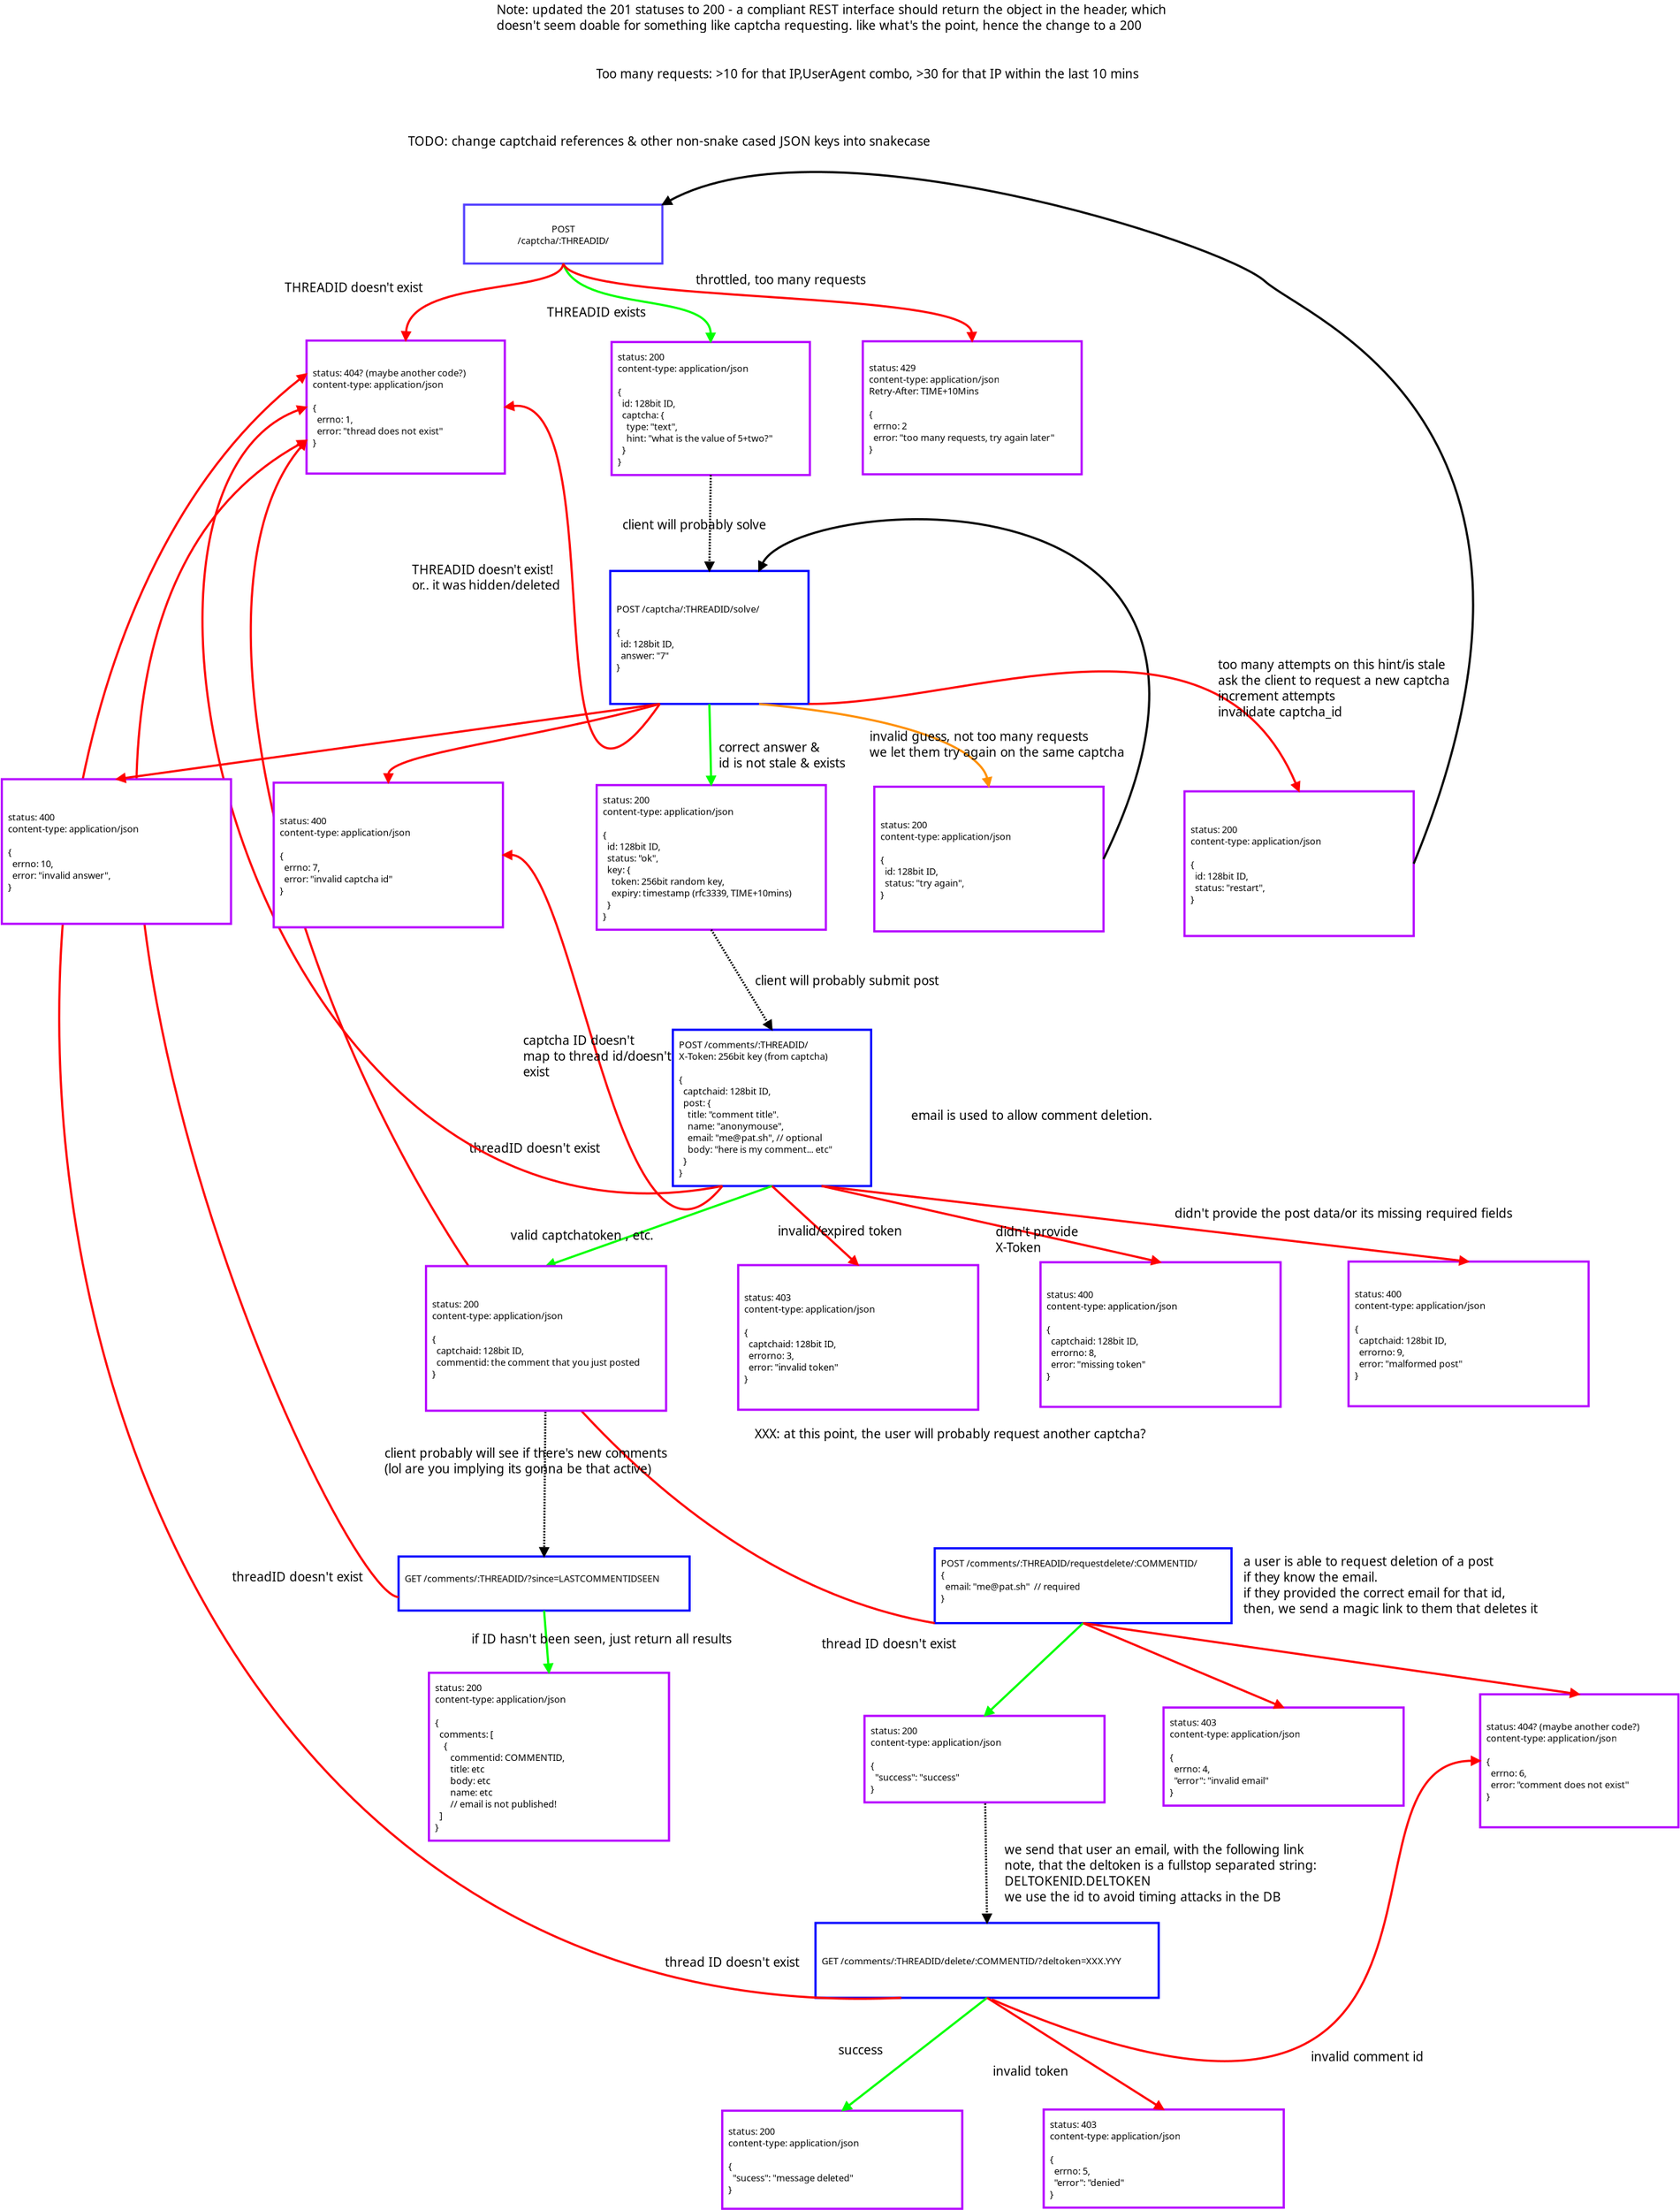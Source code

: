 <?xml version="1.0" encoding="UTF-8"?>
<dia:diagram xmlns:dia="http://www.lysator.liu.se/~alla/dia/">
  <dia:layer name="Background" visible="true" connectable="true" active="true">
    <dia:object type="Standard - Text" version="1" id="O0">
      <dia:attribute name="obj_pos">
        <dia:point val="16.5,11.725"/>
      </dia:attribute>
      <dia:attribute name="obj_bb">
        <dia:rectangle val="16.5,10.652;16.5,12.012"/>
      </dia:attribute>
      <dia:attribute name="text">
        <dia:composite type="text">
          <dia:attribute name="string">
            <dia:string>##</dia:string>
          </dia:attribute>
          <dia:attribute name="font">
            <dia:font family="CMU Serif" style="48" name="Courier"/>
          </dia:attribute>
          <dia:attribute name="height">
            <dia:real val="1.435"/>
          </dia:attribute>
          <dia:attribute name="pos">
            <dia:point val="16.5,11.725"/>
          </dia:attribute>
          <dia:attribute name="color">
            <dia:color val="#000000ff"/>
          </dia:attribute>
          <dia:attribute name="alignment">
            <dia:enum val="0"/>
          </dia:attribute>
        </dia:composite>
      </dia:attribute>
      <dia:attribute name="valign">
        <dia:enum val="3"/>
      </dia:attribute>
    </dia:object>
    <dia:object type="Flowchart - Box" version="0" id="O1">
      <dia:attribute name="obj_pos">
        <dia:point val="9.8,7.45"/>
      </dia:attribute>
      <dia:attribute name="obj_bb">
        <dia:rectangle val="9.725,7.375;23.525,11.575"/>
      </dia:attribute>
      <dia:attribute name="elem_corner">
        <dia:point val="9.8,7.45"/>
      </dia:attribute>
      <dia:attribute name="elem_width">
        <dia:real val="13.65"/>
      </dia:attribute>
      <dia:attribute name="elem_height">
        <dia:real val="4.05"/>
      </dia:attribute>
      <dia:attribute name="border_width">
        <dia:real val="0.15"/>
      </dia:attribute>
      <dia:attribute name="border_color">
        <dia:color val="#523fffff"/>
      </dia:attribute>
      <dia:attribute name="show_background">
        <dia:boolean val="true"/>
      </dia:attribute>
      <dia:attribute name="padding">
        <dia:real val="0.5"/>
      </dia:attribute>
      <dia:attribute name="text">
        <dia:composite type="text">
          <dia:attribute name="string">
            <dia:string>#POST
/captcha/:THREADID/#</dia:string>
          </dia:attribute>
          <dia:attribute name="font">
            <dia:font family="sans" style="0" name="Helvetica"/>
          </dia:attribute>
          <dia:attribute name="height">
            <dia:real val="0.8"/>
          </dia:attribute>
          <dia:attribute name="pos">
            <dia:point val="16.625,9.27"/>
          </dia:attribute>
          <dia:attribute name="color">
            <dia:color val="#000000ff"/>
          </dia:attribute>
          <dia:attribute name="alignment">
            <dia:enum val="1"/>
          </dia:attribute>
        </dia:composite>
      </dia:attribute>
    </dia:object>
    <dia:object type="Flowchart - Box" version="0" id="O2">
      <dia:attribute name="obj_pos">
        <dia:point val="19.955,16.9"/>
      </dia:attribute>
      <dia:attribute name="obj_bb">
        <dia:rectangle val="19.88,16.825;33.68,26.125"/>
      </dia:attribute>
      <dia:attribute name="elem_corner">
        <dia:point val="19.955,16.9"/>
      </dia:attribute>
      <dia:attribute name="elem_width">
        <dia:real val="13.65"/>
      </dia:attribute>
      <dia:attribute name="elem_height">
        <dia:real val="9.15"/>
      </dia:attribute>
      <dia:attribute name="border_width">
        <dia:real val="0.15"/>
      </dia:attribute>
      <dia:attribute name="border_color">
        <dia:color val="#b500ffff"/>
      </dia:attribute>
      <dia:attribute name="show_background">
        <dia:boolean val="true"/>
      </dia:attribute>
      <dia:attribute name="padding">
        <dia:real val="0.5"/>
      </dia:attribute>
      <dia:attribute name="text">
        <dia:composite type="text">
          <dia:attribute name="string">
            <dia:string>#status: 200
content-type: application/json

{
  id: 128bit ID,
  captcha: {
    type: "text",
    hint: "what is the value of 5+two?"
  }
}#</dia:string>
          </dia:attribute>
          <dia:attribute name="font">
            <dia:font family="sans" style="0" name="Helvetica"/>
          </dia:attribute>
          <dia:attribute name="height">
            <dia:real val="0.8"/>
          </dia:attribute>
          <dia:attribute name="pos">
            <dia:point val="20.38,18.07"/>
          </dia:attribute>
          <dia:attribute name="color">
            <dia:color val="#000000ff"/>
          </dia:attribute>
          <dia:attribute name="alignment">
            <dia:enum val="0"/>
          </dia:attribute>
        </dia:composite>
      </dia:attribute>
    </dia:object>
    <dia:object type="Flowchart - Box" version="0" id="O3">
      <dia:attribute name="obj_pos">
        <dia:point val="-1.045,16.8"/>
      </dia:attribute>
      <dia:attribute name="obj_bb">
        <dia:rectangle val="-1.12,16.725;12.68,26.025"/>
      </dia:attribute>
      <dia:attribute name="elem_corner">
        <dia:point val="-1.045,16.8"/>
      </dia:attribute>
      <dia:attribute name="elem_width">
        <dia:real val="13.65"/>
      </dia:attribute>
      <dia:attribute name="elem_height">
        <dia:real val="9.15"/>
      </dia:attribute>
      <dia:attribute name="border_width">
        <dia:real val="0.15"/>
      </dia:attribute>
      <dia:attribute name="border_color">
        <dia:color val="#b500ffff"/>
      </dia:attribute>
      <dia:attribute name="show_background">
        <dia:boolean val="true"/>
      </dia:attribute>
      <dia:attribute name="padding">
        <dia:real val="0.5"/>
      </dia:attribute>
      <dia:attribute name="text">
        <dia:composite type="text">
          <dia:attribute name="string">
            <dia:string>#status: 404? (maybe another code?)
content-type: application/json

{
  errno: 1,
  error: "thread does not exist"
}#</dia:string>
          </dia:attribute>
          <dia:attribute name="font">
            <dia:font family="sans" style="0" name="Helvetica"/>
          </dia:attribute>
          <dia:attribute name="height">
            <dia:real val="0.8"/>
          </dia:attribute>
          <dia:attribute name="pos">
            <dia:point val="-0.62,19.17"/>
          </dia:attribute>
          <dia:attribute name="color">
            <dia:color val="#000000ff"/>
          </dia:attribute>
          <dia:attribute name="alignment">
            <dia:enum val="0"/>
          </dia:attribute>
        </dia:composite>
      </dia:attribute>
    </dia:object>
    <dia:object type="Standard - BezierLine" version="0" id="O4">
      <dia:attribute name="obj_pos">
        <dia:point val="16.625,11.5"/>
      </dia:attribute>
      <dia:attribute name="obj_bb">
        <dia:rectangle val="16.531,11.406;27.146,16.993"/>
      </dia:attribute>
      <dia:attribute name="bez_points">
        <dia:point val="16.625,11.5"/>
        <dia:point val="17.7,14.95"/>
        <dia:point val="26.75,13.4"/>
        <dia:point val="26.78,16.9"/>
      </dia:attribute>
      <dia:attribute name="corner_types">
        <dia:enum val="0"/>
        <dia:enum val="0"/>
      </dia:attribute>
      <dia:attribute name="line_color">
        <dia:color val="#00ff00ff"/>
      </dia:attribute>
      <dia:attribute name="line_width">
        <dia:real val="0.15"/>
      </dia:attribute>
      <dia:attribute name="end_arrow">
        <dia:enum val="3"/>
      </dia:attribute>
      <dia:attribute name="end_arrow_length">
        <dia:real val="0.5"/>
      </dia:attribute>
      <dia:attribute name="end_arrow_width">
        <dia:real val="0.5"/>
      </dia:attribute>
      <dia:connections>
        <dia:connection handle="0" to="O1" connection="13"/>
        <dia:connection handle="3" to="O2" connection="2"/>
      </dia:connections>
    </dia:object>
    <dia:object type="Standard - BezierLine" version="0" id="O5">
      <dia:attribute name="obj_pos">
        <dia:point val="16.625,11.5"/>
      </dia:attribute>
      <dia:attribute name="obj_bb">
        <dia:rectangle val="5.442,11.421;16.704,16.893"/>
      </dia:attribute>
      <dia:attribute name="bez_points">
        <dia:point val="16.625,11.5"/>
        <dia:point val="16.5,13.6"/>
        <dia:point val="6,12.5"/>
        <dia:point val="5.78,16.8"/>
      </dia:attribute>
      <dia:attribute name="corner_types">
        <dia:enum val="0"/>
        <dia:enum val="0"/>
      </dia:attribute>
      <dia:attribute name="line_color">
        <dia:color val="#ff0000ff"/>
      </dia:attribute>
      <dia:attribute name="line_width">
        <dia:real val="0.15"/>
      </dia:attribute>
      <dia:attribute name="end_arrow">
        <dia:enum val="3"/>
      </dia:attribute>
      <dia:attribute name="end_arrow_length">
        <dia:real val="0.5"/>
      </dia:attribute>
      <dia:attribute name="end_arrow_width">
        <dia:real val="0.5"/>
      </dia:attribute>
      <dia:connections>
        <dia:connection handle="0" to="O1" connection="13"/>
        <dia:connection handle="3" to="O3" connection="2"/>
      </dia:connections>
    </dia:object>
    <dia:object type="Standard - Text" version="1" id="O6">
      <dia:attribute name="obj_pos">
        <dia:point val="-2.55,13.45"/>
      </dia:attribute>
      <dia:attribute name="obj_bb">
        <dia:rectangle val="-2.55,12.645;7.228,13.665"/>
      </dia:attribute>
      <dia:attribute name="text">
        <dia:composite type="text">
          <dia:attribute name="string">
            <dia:string>#THREADID doesn't exist#</dia:string>
          </dia:attribute>
          <dia:attribute name="font">
            <dia:font family="CMU Serif" style="48" name="Courier"/>
          </dia:attribute>
          <dia:attribute name="height">
            <dia:real val="1.075"/>
          </dia:attribute>
          <dia:attribute name="pos">
            <dia:point val="-2.55,13.45"/>
          </dia:attribute>
          <dia:attribute name="color">
            <dia:color val="#000000ff"/>
          </dia:attribute>
          <dia:attribute name="alignment">
            <dia:enum val="0"/>
          </dia:attribute>
        </dia:composite>
      </dia:attribute>
      <dia:attribute name="valign">
        <dia:enum val="3"/>
      </dia:attribute>
    </dia:object>
    <dia:object type="Standard - Text" version="1" id="O7">
      <dia:attribute name="obj_pos">
        <dia:point val="15.5,15.15"/>
      </dia:attribute>
      <dia:attribute name="obj_bb">
        <dia:rectangle val="15.5,14.34;22.663,15.365"/>
      </dia:attribute>
      <dia:attribute name="text">
        <dia:composite type="text">
          <dia:attribute name="string">
            <dia:string>#THREADID exists#</dia:string>
          </dia:attribute>
          <dia:attribute name="font">
            <dia:font family="CMU Serif" style="48" name="Courier"/>
          </dia:attribute>
          <dia:attribute name="height">
            <dia:real val="1.082"/>
          </dia:attribute>
          <dia:attribute name="pos">
            <dia:point val="15.5,15.15"/>
          </dia:attribute>
          <dia:attribute name="color">
            <dia:color val="#000000ff"/>
          </dia:attribute>
          <dia:attribute name="alignment">
            <dia:enum val="0"/>
          </dia:attribute>
        </dia:composite>
      </dia:attribute>
      <dia:attribute name="valign">
        <dia:enum val="3"/>
      </dia:attribute>
    </dia:object>
    <dia:object type="Flowchart - Box" version="0" id="O8">
      <dia:attribute name="obj_pos">
        <dia:point val="37.249,16.85"/>
      </dia:attribute>
      <dia:attribute name="obj_bb">
        <dia:rectangle val="37.174,16.775;52.386,26.075"/>
      </dia:attribute>
      <dia:attribute name="elem_corner">
        <dia:point val="37.249,16.85"/>
      </dia:attribute>
      <dia:attribute name="elem_width">
        <dia:real val="15.062"/>
      </dia:attribute>
      <dia:attribute name="elem_height">
        <dia:real val="9.15"/>
      </dia:attribute>
      <dia:attribute name="border_width">
        <dia:real val="0.15"/>
      </dia:attribute>
      <dia:attribute name="border_color">
        <dia:color val="#b500ffff"/>
      </dia:attribute>
      <dia:attribute name="show_background">
        <dia:boolean val="true"/>
      </dia:attribute>
      <dia:attribute name="padding">
        <dia:real val="0.5"/>
      </dia:attribute>
      <dia:attribute name="text">
        <dia:composite type="text">
          <dia:attribute name="string">
            <dia:string>#status: 429
content-type: application/json
Retry-After: TIME+10Mins

{
  errno: 2
  error: "too many requests, try again later"
}#</dia:string>
          </dia:attribute>
          <dia:attribute name="font">
            <dia:font family="sans" style="0" name="Helvetica"/>
          </dia:attribute>
          <dia:attribute name="height">
            <dia:real val="0.8"/>
          </dia:attribute>
          <dia:attribute name="pos">
            <dia:point val="37.674,18.82"/>
          </dia:attribute>
          <dia:attribute name="color">
            <dia:color val="#000000ff"/>
          </dia:attribute>
          <dia:attribute name="alignment">
            <dia:enum val="0"/>
          </dia:attribute>
        </dia:composite>
      </dia:attribute>
    </dia:object>
    <dia:object type="Standard - BezierLine" version="0" id="O9">
      <dia:attribute name="obj_pos">
        <dia:point val="16.625,11.5"/>
      </dia:attribute>
      <dia:attribute name="obj_bb">
        <dia:rectangle val="16.529,11.404;45.118,16.943"/>
      </dia:attribute>
      <dia:attribute name="bez_points">
        <dia:point val="16.625,11.5"/>
        <dia:point val="17.65,14.312"/>
        <dia:point val="44.6,13.262"/>
        <dia:point val="44.78,16.85"/>
      </dia:attribute>
      <dia:attribute name="corner_types">
        <dia:enum val="0"/>
        <dia:enum val="0"/>
      </dia:attribute>
      <dia:attribute name="line_color">
        <dia:color val="#ff0000ff"/>
      </dia:attribute>
      <dia:attribute name="line_width">
        <dia:real val="0.15"/>
      </dia:attribute>
      <dia:attribute name="end_arrow">
        <dia:enum val="3"/>
      </dia:attribute>
      <dia:attribute name="end_arrow_length">
        <dia:real val="0.5"/>
      </dia:attribute>
      <dia:attribute name="end_arrow_width">
        <dia:real val="0.5"/>
      </dia:attribute>
      <dia:connections>
        <dia:connection handle="0" to="O1" connection="13"/>
        <dia:connection handle="3" to="O8" connection="2"/>
      </dia:connections>
    </dia:object>
    <dia:object type="Standard - Text" version="1" id="O10">
      <dia:attribute name="obj_pos">
        <dia:point val="25.75,12.912"/>
      </dia:attribute>
      <dia:attribute name="obj_bb">
        <dia:rectangle val="25.75,12.102;36.562,13.127"/>
      </dia:attribute>
      <dia:attribute name="text">
        <dia:composite type="text">
          <dia:attribute name="string">
            <dia:string>#throttled, too many requests#</dia:string>
          </dia:attribute>
          <dia:attribute name="font">
            <dia:font family="CMU Serif" style="48" name="Courier"/>
          </dia:attribute>
          <dia:attribute name="height">
            <dia:real val="1.082"/>
          </dia:attribute>
          <dia:attribute name="pos">
            <dia:point val="25.75,12.912"/>
          </dia:attribute>
          <dia:attribute name="color">
            <dia:color val="#000000ff"/>
          </dia:attribute>
          <dia:attribute name="alignment">
            <dia:enum val="0"/>
          </dia:attribute>
        </dia:composite>
      </dia:attribute>
      <dia:attribute name="valign">
        <dia:enum val="3"/>
      </dia:attribute>
    </dia:object>
    <dia:object type="Flowchart - Box" version="0" id="O11">
      <dia:attribute name="obj_pos">
        <dia:point val="19.86,32.65"/>
      </dia:attribute>
      <dia:attribute name="obj_bb">
        <dia:rectangle val="19.785,32.575;33.586,41.875"/>
      </dia:attribute>
      <dia:attribute name="elem_corner">
        <dia:point val="19.86,32.65"/>
      </dia:attribute>
      <dia:attribute name="elem_width">
        <dia:real val="13.65"/>
      </dia:attribute>
      <dia:attribute name="elem_height">
        <dia:real val="9.15"/>
      </dia:attribute>
      <dia:attribute name="border_width">
        <dia:real val="0.15"/>
      </dia:attribute>
      <dia:attribute name="border_color">
        <dia:color val="#0000ffff"/>
      </dia:attribute>
      <dia:attribute name="show_background">
        <dia:boolean val="true"/>
      </dia:attribute>
      <dia:attribute name="padding">
        <dia:real val="0.5"/>
      </dia:attribute>
      <dia:attribute name="text">
        <dia:composite type="text">
          <dia:attribute name="string">
            <dia:string>#POST /captcha/:THREADID/solve/

{
  id: 128bit ID,
  answer: "7"
}#</dia:string>
          </dia:attribute>
          <dia:attribute name="font">
            <dia:font family="sans" style="0" name="Helvetica"/>
          </dia:attribute>
          <dia:attribute name="height">
            <dia:real val="0.8"/>
          </dia:attribute>
          <dia:attribute name="pos">
            <dia:point val="20.285,35.42"/>
          </dia:attribute>
          <dia:attribute name="color">
            <dia:color val="#000000ff"/>
          </dia:attribute>
          <dia:attribute name="alignment">
            <dia:enum val="0"/>
          </dia:attribute>
        </dia:composite>
      </dia:attribute>
    </dia:object>
    <dia:object type="Standard - Line" version="0" id="O12">
      <dia:attribute name="obj_pos">
        <dia:point val="26.78,26.05"/>
      </dia:attribute>
      <dia:attribute name="obj_bb">
        <dia:rectangle val="26.323,25.974;27.066,32.743"/>
      </dia:attribute>
      <dia:attribute name="conn_endpoints">
        <dia:point val="26.78,26.05"/>
        <dia:point val="26.686,32.65"/>
      </dia:attribute>
      <dia:attribute name="numcp">
        <dia:int val="1"/>
      </dia:attribute>
      <dia:attribute name="line_width">
        <dia:real val="0.15"/>
      </dia:attribute>
      <dia:attribute name="line_style">
        <dia:enum val="4"/>
      </dia:attribute>
      <dia:attribute name="end_arrow">
        <dia:enum val="3"/>
      </dia:attribute>
      <dia:attribute name="end_arrow_length">
        <dia:real val="0.5"/>
      </dia:attribute>
      <dia:attribute name="end_arrow_width">
        <dia:real val="0.5"/>
      </dia:attribute>
      <dia:connections>
        <dia:connection handle="0" to="O2" connection="13"/>
        <dia:connection handle="1" to="O11" connection="2"/>
      </dia:connections>
    </dia:object>
    <dia:object type="Standard - BezierLine" version="0" id="O13">
      <dia:attribute name="obj_pos">
        <dia:point val="23.273,41.8"/>
      </dia:attribute>
      <dia:attribute name="obj_bb">
        <dia:rectangle val="12.513,20.927;23.377,44.94"/>
      </dia:attribute>
      <dia:attribute name="bez_points">
        <dia:point val="23.273,41.8"/>
        <dia:point val="14.035,55.169"/>
        <dia:point val="20.335,20.419"/>
        <dia:point val="12.605,21.375"/>
      </dia:attribute>
      <dia:attribute name="corner_types">
        <dia:enum val="0"/>
        <dia:enum val="0"/>
      </dia:attribute>
      <dia:attribute name="line_color">
        <dia:color val="#ff0000ff"/>
      </dia:attribute>
      <dia:attribute name="line_width">
        <dia:real val="0.15"/>
      </dia:attribute>
      <dia:attribute name="end_arrow">
        <dia:enum val="3"/>
      </dia:attribute>
      <dia:attribute name="end_arrow_length">
        <dia:real val="0.5"/>
      </dia:attribute>
      <dia:attribute name="end_arrow_width">
        <dia:real val="0.5"/>
      </dia:attribute>
      <dia:connections>
        <dia:connection handle="0" to="O11" connection="12"/>
        <dia:connection handle="3" to="O3" connection="8"/>
      </dia:connections>
    </dia:object>
    <dia:object type="Standard - Text" version="1" id="O14">
      <dia:attribute name="obj_pos">
        <dia:point val="6.215,32.861"/>
      </dia:attribute>
      <dia:attribute name="obj_bb">
        <dia:rectangle val="6.215,32.056;16.23,34.151"/>
      </dia:attribute>
      <dia:attribute name="text">
        <dia:composite type="text">
          <dia:attribute name="string">
            <dia:string>#THREADID doesn't exist!
or.. it was hidden/deleted#</dia:string>
          </dia:attribute>
          <dia:attribute name="font">
            <dia:font family="CMU Serif" style="48" name="Courier"/>
          </dia:attribute>
          <dia:attribute name="height">
            <dia:real val="1.075"/>
          </dia:attribute>
          <dia:attribute name="pos">
            <dia:point val="6.215,32.861"/>
          </dia:attribute>
          <dia:attribute name="color">
            <dia:color val="#000000ff"/>
          </dia:attribute>
          <dia:attribute name="alignment">
            <dia:enum val="0"/>
          </dia:attribute>
        </dia:composite>
      </dia:attribute>
      <dia:attribute name="valign">
        <dia:enum val="3"/>
      </dia:attribute>
    </dia:object>
    <dia:object type="Standard - Text" version="1" id="O15">
      <dia:attribute name="obj_pos">
        <dia:point val="18.89,-1.245"/>
      </dia:attribute>
      <dia:attribute name="obj_bb">
        <dia:rectangle val="18.89,-2.055;54.835,-1.03"/>
      </dia:attribute>
      <dia:attribute name="text">
        <dia:composite type="text">
          <dia:attribute name="string">
            <dia:string>#Too many requests: &gt;10 for that IP,UserAgent combo, &gt;30 for that IP within the last 10 mins#</dia:string>
          </dia:attribute>
          <dia:attribute name="font">
            <dia:font family="CMU Serif" style="48" name="Courier"/>
          </dia:attribute>
          <dia:attribute name="height">
            <dia:real val="1.082"/>
          </dia:attribute>
          <dia:attribute name="pos">
            <dia:point val="18.89,-1.245"/>
          </dia:attribute>
          <dia:attribute name="color">
            <dia:color val="#000000ff"/>
          </dia:attribute>
          <dia:attribute name="alignment">
            <dia:enum val="0"/>
          </dia:attribute>
        </dia:composite>
      </dia:attribute>
      <dia:attribute name="valign">
        <dia:enum val="3"/>
      </dia:attribute>
    </dia:object>
    <dia:object type="Flowchart - Box" version="0" id="O16">
      <dia:attribute name="obj_pos">
        <dia:point val="18.927,47.381"/>
      </dia:attribute>
      <dia:attribute name="obj_bb">
        <dia:rectangle val="18.852,47.306;34.779,57.406"/>
      </dia:attribute>
      <dia:attribute name="elem_corner">
        <dia:point val="18.927,47.381"/>
      </dia:attribute>
      <dia:attribute name="elem_width">
        <dia:real val="15.778"/>
      </dia:attribute>
      <dia:attribute name="elem_height">
        <dia:real val="9.95"/>
      </dia:attribute>
      <dia:attribute name="border_width">
        <dia:real val="0.15"/>
      </dia:attribute>
      <dia:attribute name="border_color">
        <dia:color val="#b500ffff"/>
      </dia:attribute>
      <dia:attribute name="show_background">
        <dia:boolean val="true"/>
      </dia:attribute>
      <dia:attribute name="padding">
        <dia:real val="0.5"/>
      </dia:attribute>
      <dia:attribute name="text">
        <dia:composite type="text">
          <dia:attribute name="string">
            <dia:string>#status: 200
content-type: application/json

{
  id: 128bit ID,
  status: "ok",
  key: {
    token: 256bit random key,
    expiry: timestamp (rfc3339, TIME+10mins)
  }
}#</dia:string>
          </dia:attribute>
          <dia:attribute name="font">
            <dia:font family="sans" style="0" name="Helvetica"/>
          </dia:attribute>
          <dia:attribute name="height">
            <dia:real val="0.8"/>
          </dia:attribute>
          <dia:attribute name="pos">
            <dia:point val="19.352,48.551"/>
          </dia:attribute>
          <dia:attribute name="color">
            <dia:color val="#000000ff"/>
          </dia:attribute>
          <dia:attribute name="alignment">
            <dia:enum val="0"/>
          </dia:attribute>
        </dia:composite>
      </dia:attribute>
    </dia:object>
    <dia:object type="Standard - Line" version="0" id="O17">
      <dia:attribute name="obj_pos">
        <dia:point val="26.686,41.8"/>
      </dia:attribute>
      <dia:attribute name="obj_bb">
        <dia:rectangle val="26.429,41.724;27.172,47.474"/>
      </dia:attribute>
      <dia:attribute name="conn_endpoints">
        <dia:point val="26.686,41.8"/>
        <dia:point val="26.815,47.381"/>
      </dia:attribute>
      <dia:attribute name="numcp">
        <dia:int val="1"/>
      </dia:attribute>
      <dia:attribute name="line_color">
        <dia:color val="#00ff00ff"/>
      </dia:attribute>
      <dia:attribute name="line_width">
        <dia:real val="0.15"/>
      </dia:attribute>
      <dia:attribute name="end_arrow">
        <dia:enum val="3"/>
      </dia:attribute>
      <dia:attribute name="end_arrow_length">
        <dia:real val="0.5"/>
      </dia:attribute>
      <dia:attribute name="end_arrow_width">
        <dia:real val="0.5"/>
      </dia:attribute>
      <dia:connections>
        <dia:connection handle="0" to="O11" connection="13"/>
        <dia:connection handle="1" to="O16" connection="2"/>
      </dia:connections>
    </dia:object>
    <dia:object type="Standard - Text" version="1" id="O18">
      <dia:attribute name="obj_pos">
        <dia:point val="27.335,45.094"/>
      </dia:attribute>
      <dia:attribute name="obj_bb">
        <dia:rectangle val="27.335,44.284;35.825,46.391"/>
      </dia:attribute>
      <dia:attribute name="text">
        <dia:composite type="text">
          <dia:attribute name="string">
            <dia:string>#correct answer &amp; 
id is not stale &amp; exists#</dia:string>
          </dia:attribute>
          <dia:attribute name="font">
            <dia:font family="CMU Serif" style="48" name="Courier"/>
          </dia:attribute>
          <dia:attribute name="height">
            <dia:real val="1.082"/>
          </dia:attribute>
          <dia:attribute name="pos">
            <dia:point val="27.335,45.094"/>
          </dia:attribute>
          <dia:attribute name="color">
            <dia:color val="#000000ff"/>
          </dia:attribute>
          <dia:attribute name="alignment">
            <dia:enum val="0"/>
          </dia:attribute>
        </dia:composite>
      </dia:attribute>
      <dia:attribute name="valign">
        <dia:enum val="3"/>
      </dia:attribute>
    </dia:object>
    <dia:object type="Flowchart - Box" version="0" id="O19">
      <dia:attribute name="obj_pos">
        <dia:point val="38.04,47.494"/>
      </dia:attribute>
      <dia:attribute name="obj_bb">
        <dia:rectangle val="37.965,47.419;53.893,57.519"/>
      </dia:attribute>
      <dia:attribute name="elem_corner">
        <dia:point val="38.04,47.494"/>
      </dia:attribute>
      <dia:attribute name="elem_width">
        <dia:real val="15.778"/>
      </dia:attribute>
      <dia:attribute name="elem_height">
        <dia:real val="9.95"/>
      </dia:attribute>
      <dia:attribute name="border_width">
        <dia:real val="0.15"/>
      </dia:attribute>
      <dia:attribute name="border_color">
        <dia:color val="#b500ffff"/>
      </dia:attribute>
      <dia:attribute name="show_background">
        <dia:boolean val="true"/>
      </dia:attribute>
      <dia:attribute name="padding">
        <dia:real val="0.5"/>
      </dia:attribute>
      <dia:attribute name="text">
        <dia:composite type="text">
          <dia:attribute name="string">
            <dia:string>#status: 200
content-type: application/json

{
  id: 128bit ID,
  status: "try again",
}#</dia:string>
          </dia:attribute>
          <dia:attribute name="font">
            <dia:font family="sans" style="0" name="Helvetica"/>
          </dia:attribute>
          <dia:attribute name="height">
            <dia:real val="0.8"/>
          </dia:attribute>
          <dia:attribute name="pos">
            <dia:point val="38.465,50.264"/>
          </dia:attribute>
          <dia:attribute name="color">
            <dia:color val="#000000ff"/>
          </dia:attribute>
          <dia:attribute name="alignment">
            <dia:enum val="0"/>
          </dia:attribute>
        </dia:composite>
      </dia:attribute>
    </dia:object>
    <dia:object type="Standard - BezierLine" version="0" id="O20">
      <dia:attribute name="obj_pos">
        <dia:point val="30.098,41.8"/>
      </dia:attribute>
      <dia:attribute name="obj_bb">
        <dia:rectangle val="30.017,41.719;46.161,47.585"/>
      </dia:attribute>
      <dia:attribute name="bez_points">
        <dia:point val="30.098,41.8"/>
        <dia:point val="43.185,42.981"/>
        <dia:point val="45.585,45.831"/>
        <dia:point val="45.929,47.494"/>
      </dia:attribute>
      <dia:attribute name="corner_types">
        <dia:enum val="0"/>
        <dia:enum val="0"/>
      </dia:attribute>
      <dia:attribute name="line_color">
        <dia:color val="#ff8f00ff"/>
      </dia:attribute>
      <dia:attribute name="line_width">
        <dia:real val="0.15"/>
      </dia:attribute>
      <dia:attribute name="end_arrow">
        <dia:enum val="3"/>
      </dia:attribute>
      <dia:attribute name="end_arrow_length">
        <dia:real val="0.5"/>
      </dia:attribute>
      <dia:attribute name="end_arrow_width">
        <dia:real val="0.5"/>
      </dia:attribute>
      <dia:connections>
        <dia:connection handle="0" to="O11" connection="14"/>
        <dia:connection handle="3" to="O19" connection="2"/>
      </dia:connections>
    </dia:object>
    <dia:object type="Standard - Text" version="1" id="O21">
      <dia:attribute name="obj_pos">
        <dia:point val="37.718,44.345"/>
      </dia:attribute>
      <dia:attribute name="obj_bb">
        <dia:rectangle val="37.718,43.535;54.21,45.642"/>
      </dia:attribute>
      <dia:attribute name="text">
        <dia:composite type="text">
          <dia:attribute name="string">
            <dia:string>#invalid guess, not too many requests
we let them try again on the same captcha #</dia:string>
          </dia:attribute>
          <dia:attribute name="font">
            <dia:font family="CMU Serif" style="48" name="Courier"/>
          </dia:attribute>
          <dia:attribute name="height">
            <dia:real val="1.082"/>
          </dia:attribute>
          <dia:attribute name="pos">
            <dia:point val="37.718,44.345"/>
          </dia:attribute>
          <dia:attribute name="color">
            <dia:color val="#000000ff"/>
          </dia:attribute>
          <dia:attribute name="alignment">
            <dia:enum val="0"/>
          </dia:attribute>
        </dia:composite>
      </dia:attribute>
      <dia:attribute name="valign">
        <dia:enum val="3"/>
      </dia:attribute>
    </dia:object>
    <dia:object type="Standard - BezierLine" version="0" id="O22">
      <dia:attribute name="obj_pos">
        <dia:point val="53.818,52.469"/>
      </dia:attribute>
      <dia:attribute name="obj_bb">
        <dia:rectangle val="30.023,29.014;57.043,52.569"/>
      </dia:attribute>
      <dia:attribute name="bez_points">
        <dia:point val="53.818,52.469"/>
        <dia:point val="67.435,24.544"/>
        <dia:point val="32.635,27.394"/>
        <dia:point val="30.098,32.65"/>
      </dia:attribute>
      <dia:attribute name="corner_types">
        <dia:enum val="0"/>
        <dia:enum val="0"/>
      </dia:attribute>
      <dia:attribute name="line_width">
        <dia:real val="0.15"/>
      </dia:attribute>
      <dia:attribute name="end_arrow">
        <dia:enum val="3"/>
      </dia:attribute>
      <dia:attribute name="end_arrow_length">
        <dia:real val="0.5"/>
      </dia:attribute>
      <dia:attribute name="end_arrow_width">
        <dia:real val="0.5"/>
      </dia:attribute>
      <dia:connections>
        <dia:connection handle="0" to="O19" connection="8"/>
        <dia:connection handle="3" to="O11" connection="3"/>
      </dia:connections>
    </dia:object>
    <dia:object type="Flowchart - Box" version="0" id="O23">
      <dia:attribute name="obj_pos">
        <dia:point val="59.394,47.814"/>
      </dia:attribute>
      <dia:attribute name="obj_bb">
        <dia:rectangle val="59.319,47.739;75.246,57.839"/>
      </dia:attribute>
      <dia:attribute name="elem_corner">
        <dia:point val="59.394,47.814"/>
      </dia:attribute>
      <dia:attribute name="elem_width">
        <dia:real val="15.778"/>
      </dia:attribute>
      <dia:attribute name="elem_height">
        <dia:real val="9.95"/>
      </dia:attribute>
      <dia:attribute name="border_width">
        <dia:real val="0.15"/>
      </dia:attribute>
      <dia:attribute name="border_color">
        <dia:color val="#b500ffff"/>
      </dia:attribute>
      <dia:attribute name="show_background">
        <dia:boolean val="true"/>
      </dia:attribute>
      <dia:attribute name="padding">
        <dia:real val="0.5"/>
      </dia:attribute>
      <dia:attribute name="text">
        <dia:composite type="text">
          <dia:attribute name="string">
            <dia:string>#status: 200
content-type: application/json

{
  id: 128bit ID,
  status: "restart",
}#</dia:string>
          </dia:attribute>
          <dia:attribute name="font">
            <dia:font family="sans" style="0" name="Helvetica"/>
          </dia:attribute>
          <dia:attribute name="height">
            <dia:real val="0.8"/>
          </dia:attribute>
          <dia:attribute name="pos">
            <dia:point val="59.819,50.584"/>
          </dia:attribute>
          <dia:attribute name="color">
            <dia:color val="#000000ff"/>
          </dia:attribute>
          <dia:attribute name="alignment">
            <dia:enum val="0"/>
          </dia:attribute>
        </dia:composite>
      </dia:attribute>
    </dia:object>
    <dia:object type="Standard - BezierLine" version="0" id="O24">
      <dia:attribute name="obj_pos">
        <dia:point val="75.171,52.789"/>
      </dia:attribute>
      <dia:attribute name="obj_bb">
        <dia:rectangle val="23.369,5.126;79.336,52.887"/>
      </dia:attribute>
      <dia:attribute name="bez_points">
        <dia:point val="75.171,52.789"/>
        <dia:point val="87.653,22.397"/>
        <dia:point val="67.858,15.337"/>
        <dia:point val="64.927,12.715"/>
        <dia:point val="61.997,10.093"/>
        <dia:point val="34.549,1.325"/>
        <dia:point val="23.45,7.45"/>
      </dia:attribute>
      <dia:attribute name="corner_types">
        <dia:enum val="0"/>
        <dia:enum val="0"/>
        <dia:enum val="0"/>
      </dia:attribute>
      <dia:attribute name="line_width">
        <dia:real val="0.15"/>
      </dia:attribute>
      <dia:attribute name="end_arrow">
        <dia:enum val="3"/>
      </dia:attribute>
      <dia:attribute name="end_arrow_length">
        <dia:real val="0.5"/>
      </dia:attribute>
      <dia:attribute name="end_arrow_width">
        <dia:real val="0.5"/>
      </dia:attribute>
      <dia:connections>
        <dia:connection handle="0" to="O23" connection="8"/>
        <dia:connection handle="6" to="O1" connection="4"/>
      </dia:connections>
    </dia:object>
    <dia:object type="Standard - BezierLine" version="0" id="O25">
      <dia:attribute name="obj_pos">
        <dia:point val="33.511,41.8"/>
      </dia:attribute>
      <dia:attribute name="obj_bb">
        <dia:rectangle val="33.435,39.484;67.387,47.899"/>
      </dia:attribute>
      <dia:attribute name="bez_points">
        <dia:point val="33.511,41.8"/>
        <dia:point val="44.723,41.8"/>
        <dia:point val="61.469,34.085"/>
        <dia:point val="67.282,47.814"/>
      </dia:attribute>
      <dia:attribute name="corner_types">
        <dia:enum val="0"/>
        <dia:enum val="0"/>
      </dia:attribute>
      <dia:attribute name="line_color">
        <dia:color val="#ff0000ff"/>
      </dia:attribute>
      <dia:attribute name="line_width">
        <dia:real val="0.15"/>
      </dia:attribute>
      <dia:attribute name="end_arrow">
        <dia:enum val="3"/>
      </dia:attribute>
      <dia:attribute name="end_arrow_length">
        <dia:real val="0.5"/>
      </dia:attribute>
      <dia:attribute name="end_arrow_width">
        <dia:real val="0.5"/>
      </dia:attribute>
      <dia:connections>
        <dia:connection handle="0" to="O11" connection="15"/>
        <dia:connection handle="3" to="O23" connection="2"/>
      </dia:connections>
    </dia:object>
    <dia:object type="Standard - Text" version="1" id="O26">
      <dia:attribute name="obj_pos">
        <dia:point val="61.701,39.406"/>
      </dia:attribute>
      <dia:attribute name="obj_bb">
        <dia:rectangle val="61.701,38.57;76.671,42.919"/>
      </dia:attribute>
      <dia:attribute name="text">
        <dia:composite type="text">
          <dia:attribute name="string">
            <dia:string>#too many attempts on this hint/is stale
ask the client to request a new captcha
increment attempts
invalidate captcha_id#</dia:string>
          </dia:attribute>
          <dia:attribute name="font">
            <dia:font family="CMU Serif" style="48" name="Courier"/>
          </dia:attribute>
          <dia:attribute name="height">
            <dia:real val="1.082"/>
          </dia:attribute>
          <dia:attribute name="pos">
            <dia:point val="61.701,39.406"/>
          </dia:attribute>
          <dia:attribute name="color">
            <dia:color val="#000000ff"/>
          </dia:attribute>
          <dia:attribute name="alignment">
            <dia:enum val="0"/>
          </dia:attribute>
        </dia:composite>
      </dia:attribute>
      <dia:attribute name="valign">
        <dia:enum val="3"/>
      </dia:attribute>
    </dia:object>
    <dia:object type="Flowchart - Box" version="0" id="O27">
      <dia:attribute name="obj_pos">
        <dia:point val="24.17,64.216"/>
      </dia:attribute>
      <dia:attribute name="obj_bb">
        <dia:rectangle val="24.095,64.141;37.895,75.041"/>
      </dia:attribute>
      <dia:attribute name="elem_corner">
        <dia:point val="24.17,64.216"/>
      </dia:attribute>
      <dia:attribute name="elem_width">
        <dia:real val="13.65"/>
      </dia:attribute>
      <dia:attribute name="elem_height">
        <dia:real val="10.75"/>
      </dia:attribute>
      <dia:attribute name="border_width">
        <dia:real val="0.15"/>
      </dia:attribute>
      <dia:attribute name="border_color">
        <dia:color val="#0000ffff"/>
      </dia:attribute>
      <dia:attribute name="show_background">
        <dia:boolean val="true"/>
      </dia:attribute>
      <dia:attribute name="padding">
        <dia:real val="0.5"/>
      </dia:attribute>
      <dia:attribute name="text">
        <dia:composite type="text">
          <dia:attribute name="string">
            <dia:string>#POST /comments/:THREADID/
X-Token: 256bit key (from captcha)

{
  captchaid: 128bit ID,
  post: {
    title: "comment title".
    name: "anonymouse",
    email: "me@pat.sh", // optional
    body: "here is my comment... etc"
  }
}#</dia:string>
          </dia:attribute>
          <dia:attribute name="font">
            <dia:font family="sans" style="0" name="Helvetica"/>
          </dia:attribute>
          <dia:attribute name="height">
            <dia:real val="0.8"/>
          </dia:attribute>
          <dia:attribute name="pos">
            <dia:point val="24.595,65.386"/>
          </dia:attribute>
          <dia:attribute name="color">
            <dia:color val="#000000ff"/>
          </dia:attribute>
          <dia:attribute name="alignment">
            <dia:enum val="0"/>
          </dia:attribute>
        </dia:composite>
      </dia:attribute>
    </dia:object>
    <dia:object type="Standard - Line" version="0" id="O28">
      <dia:attribute name="obj_pos">
        <dia:point val="26.815,57.331"/>
      </dia:attribute>
      <dia:attribute name="obj_bb">
        <dia:rectangle val="26.712,57.228;31.098,64.32"/>
      </dia:attribute>
      <dia:attribute name="conn_endpoints">
        <dia:point val="26.815,57.331"/>
        <dia:point val="30.995,64.216"/>
      </dia:attribute>
      <dia:attribute name="numcp">
        <dia:int val="1"/>
      </dia:attribute>
      <dia:attribute name="line_width">
        <dia:real val="0.15"/>
      </dia:attribute>
      <dia:attribute name="line_style">
        <dia:enum val="4"/>
      </dia:attribute>
      <dia:attribute name="end_arrow">
        <dia:enum val="3"/>
      </dia:attribute>
      <dia:attribute name="end_arrow_length">
        <dia:real val="0.5"/>
      </dia:attribute>
      <dia:attribute name="end_arrow_width">
        <dia:real val="0.5"/>
      </dia:attribute>
      <dia:connections>
        <dia:connection handle="0" to="O16" connection="13"/>
        <dia:connection handle="1" to="O27" connection="2"/>
      </dia:connections>
    </dia:object>
    <dia:object type="Flowchart - Box" version="0" id="O29">
      <dia:attribute name="obj_pos">
        <dia:point val="28.668,80.409"/>
      </dia:attribute>
      <dia:attribute name="obj_bb">
        <dia:rectangle val="28.593,80.334;45.268,90.434"/>
      </dia:attribute>
      <dia:attribute name="elem_corner">
        <dia:point val="28.668,80.409"/>
      </dia:attribute>
      <dia:attribute name="elem_width">
        <dia:real val="16.525"/>
      </dia:attribute>
      <dia:attribute name="elem_height">
        <dia:real val="9.95"/>
      </dia:attribute>
      <dia:attribute name="border_width">
        <dia:real val="0.15"/>
      </dia:attribute>
      <dia:attribute name="border_color">
        <dia:color val="#b500ffff"/>
      </dia:attribute>
      <dia:attribute name="show_background">
        <dia:boolean val="true"/>
      </dia:attribute>
      <dia:attribute name="padding">
        <dia:real val="0.5"/>
      </dia:attribute>
      <dia:attribute name="text">
        <dia:composite type="text">
          <dia:attribute name="string">
            <dia:string>#status: 403
content-type: application/json

{
  captchaid: 128bit ID,
  errorno: 3,
  error: "invalid token"
}#</dia:string>
          </dia:attribute>
          <dia:attribute name="font">
            <dia:font family="sans" style="0" name="Helvetica"/>
          </dia:attribute>
          <dia:attribute name="height">
            <dia:real val="0.8"/>
          </dia:attribute>
          <dia:attribute name="pos">
            <dia:point val="29.093,82.779"/>
          </dia:attribute>
          <dia:attribute name="color">
            <dia:color val="#000000ff"/>
          </dia:attribute>
          <dia:attribute name="alignment">
            <dia:enum val="0"/>
          </dia:attribute>
        </dia:composite>
      </dia:attribute>
    </dia:object>
    <dia:object type="Standard - Line" version="0" id="O30">
      <dia:attribute name="obj_pos">
        <dia:point val="30.995,74.966"/>
      </dia:attribute>
      <dia:attribute name="obj_bb">
        <dia:rectangle val="15.348,74.871;31.09,80.613"/>
      </dia:attribute>
      <dia:attribute name="conn_endpoints">
        <dia:point val="30.995,74.966"/>
        <dia:point val="15.444,80.474"/>
      </dia:attribute>
      <dia:attribute name="numcp">
        <dia:int val="1"/>
      </dia:attribute>
      <dia:attribute name="line_color">
        <dia:color val="#00ff00ff"/>
      </dia:attribute>
      <dia:attribute name="line_width">
        <dia:real val="0.15"/>
      </dia:attribute>
      <dia:attribute name="end_arrow">
        <dia:enum val="3"/>
      </dia:attribute>
      <dia:attribute name="end_arrow_length">
        <dia:real val="0.5"/>
      </dia:attribute>
      <dia:attribute name="end_arrow_width">
        <dia:real val="0.5"/>
      </dia:attribute>
      <dia:connections>
        <dia:connection handle="0" to="O27" connection="13"/>
        <dia:connection handle="1" to="O65" connection="2"/>
      </dia:connections>
    </dia:object>
    <dia:object type="Standard - Line" version="0" id="O31">
      <dia:attribute name="obj_pos">
        <dia:point val="30.995,74.966"/>
      </dia:attribute>
      <dia:attribute name="obj_bb">
        <dia:rectangle val="30.889,74.861;37.036,80.515"/>
      </dia:attribute>
      <dia:attribute name="conn_endpoints">
        <dia:point val="30.995,74.966"/>
        <dia:point val="36.93,80.409"/>
      </dia:attribute>
      <dia:attribute name="numcp">
        <dia:int val="1"/>
      </dia:attribute>
      <dia:attribute name="line_color">
        <dia:color val="#ff0000ff"/>
      </dia:attribute>
      <dia:attribute name="line_width">
        <dia:real val="0.15"/>
      </dia:attribute>
      <dia:attribute name="end_arrow">
        <dia:enum val="3"/>
      </dia:attribute>
      <dia:attribute name="end_arrow_length">
        <dia:real val="0.5"/>
      </dia:attribute>
      <dia:attribute name="end_arrow_width">
        <dia:real val="0.5"/>
      </dia:attribute>
      <dia:connections>
        <dia:connection handle="0" to="O27" connection="13"/>
        <dia:connection handle="1" to="O29" connection="2"/>
      </dia:connections>
    </dia:object>
    <dia:object type="Flowchart - Box" version="0" id="O32">
      <dia:attribute name="obj_pos">
        <dia:point val="5.292,100.456"/>
      </dia:attribute>
      <dia:attribute name="obj_bb">
        <dia:rectangle val="5.217,100.381;25.399,104.249"/>
      </dia:attribute>
      <dia:attribute name="elem_corner">
        <dia:point val="5.292,100.456"/>
      </dia:attribute>
      <dia:attribute name="elem_width">
        <dia:real val="20.032"/>
      </dia:attribute>
      <dia:attribute name="elem_height">
        <dia:real val="3.718"/>
      </dia:attribute>
      <dia:attribute name="border_width">
        <dia:real val="0.15"/>
      </dia:attribute>
      <dia:attribute name="border_color">
        <dia:color val="#0000ffff"/>
      </dia:attribute>
      <dia:attribute name="show_background">
        <dia:boolean val="true"/>
      </dia:attribute>
      <dia:attribute name="padding">
        <dia:real val="0.5"/>
      </dia:attribute>
      <dia:attribute name="text">
        <dia:composite type="text">
          <dia:attribute name="string">
            <dia:string>#GET /comments/:THREADID/?since=LASTCOMMENTIDSEEN
#</dia:string>
          </dia:attribute>
          <dia:attribute name="font">
            <dia:font family="sans" style="0" name="Helvetica"/>
          </dia:attribute>
          <dia:attribute name="height">
            <dia:real val="0.8"/>
          </dia:attribute>
          <dia:attribute name="pos">
            <dia:point val="5.717,102.11"/>
          </dia:attribute>
          <dia:attribute name="color">
            <dia:color val="#000000ff"/>
          </dia:attribute>
          <dia:attribute name="alignment">
            <dia:enum val="0"/>
          </dia:attribute>
        </dia:composite>
      </dia:attribute>
    </dia:object>
    <dia:object type="Standard - Line" version="0" id="O33">
      <dia:attribute name="obj_pos">
        <dia:point val="15.398,90.499"/>
      </dia:attribute>
      <dia:attribute name="obj_bb">
        <dia:rectangle val="14.943,90.423;15.685,100.549"/>
      </dia:attribute>
      <dia:attribute name="conn_endpoints">
        <dia:point val="15.398,90.499"/>
        <dia:point val="15.308,100.456"/>
      </dia:attribute>
      <dia:attribute name="numcp">
        <dia:int val="1"/>
      </dia:attribute>
      <dia:attribute name="line_width">
        <dia:real val="0.15"/>
      </dia:attribute>
      <dia:attribute name="line_style">
        <dia:enum val="4"/>
      </dia:attribute>
      <dia:attribute name="end_arrow">
        <dia:enum val="3"/>
      </dia:attribute>
      <dia:attribute name="end_arrow_length">
        <dia:real val="0.5"/>
      </dia:attribute>
      <dia:attribute name="end_arrow_width">
        <dia:real val="0.5"/>
      </dia:attribute>
      <dia:connections>
        <dia:connection handle="0" to="O65" connection="16"/>
        <dia:connection handle="1" to="O32" connection="2"/>
      </dia:connections>
    </dia:object>
    <dia:object type="Standard - Text" version="1" id="O34">
      <dia:attribute name="obj_pos">
        <dia:point val="29.806,92.324"/>
      </dia:attribute>
      <dia:attribute name="obj_bb">
        <dia:rectangle val="29.806,91.514;55.584,92.539"/>
      </dia:attribute>
      <dia:attribute name="text">
        <dia:composite type="text">
          <dia:attribute name="string">
            <dia:string>#XXX: at this point, the user will probably request another captcha?#</dia:string>
          </dia:attribute>
          <dia:attribute name="font">
            <dia:font family="CMU Serif" style="48" name="Courier"/>
          </dia:attribute>
          <dia:attribute name="height">
            <dia:real val="1.082"/>
          </dia:attribute>
          <dia:attribute name="pos">
            <dia:point val="29.806,92.324"/>
          </dia:attribute>
          <dia:attribute name="color">
            <dia:color val="#000000ff"/>
          </dia:attribute>
          <dia:attribute name="alignment">
            <dia:enum val="0"/>
          </dia:attribute>
        </dia:composite>
      </dia:attribute>
      <dia:attribute name="valign">
        <dia:enum val="3"/>
      </dia:attribute>
    </dia:object>
    <dia:object type="Flowchart - Box" version="0" id="O35">
      <dia:attribute name="obj_pos">
        <dia:point val="7.381,108.458"/>
      </dia:attribute>
      <dia:attribute name="obj_bb">
        <dia:rectangle val="7.306,108.383;23.981,120.083"/>
      </dia:attribute>
      <dia:attribute name="elem_corner">
        <dia:point val="7.381,108.458"/>
      </dia:attribute>
      <dia:attribute name="elem_width">
        <dia:real val="16.525"/>
      </dia:attribute>
      <dia:attribute name="elem_height">
        <dia:real val="11.55"/>
      </dia:attribute>
      <dia:attribute name="border_width">
        <dia:real val="0.15"/>
      </dia:attribute>
      <dia:attribute name="border_color">
        <dia:color val="#b500ffff"/>
      </dia:attribute>
      <dia:attribute name="show_background">
        <dia:boolean val="true"/>
      </dia:attribute>
      <dia:attribute name="padding">
        <dia:real val="0.5"/>
      </dia:attribute>
      <dia:attribute name="text">
        <dia:composite type="text">
          <dia:attribute name="string">
            <dia:string>#status: 200
content-type: application/json

{
  comments: [
    {
       commentid: COMMENTID,
       title: etc
       body: etc
       name: etc
       // email is not published!
  ]
}#</dia:string>
          </dia:attribute>
          <dia:attribute name="font">
            <dia:font family="sans" style="0" name="Helvetica"/>
          </dia:attribute>
          <dia:attribute name="height">
            <dia:real val="0.8"/>
          </dia:attribute>
          <dia:attribute name="pos">
            <dia:point val="7.806,109.628"/>
          </dia:attribute>
          <dia:attribute name="color">
            <dia:color val="#000000ff"/>
          </dia:attribute>
          <dia:attribute name="alignment">
            <dia:enum val="0"/>
          </dia:attribute>
        </dia:composite>
      </dia:attribute>
    </dia:object>
    <dia:object type="Standard - Line" version="0" id="O36">
      <dia:attribute name="obj_pos">
        <dia:point val="15.308,104.174"/>
      </dia:attribute>
      <dia:attribute name="obj_bb">
        <dia:rectangle val="15.223,104.093;15.963,108.55"/>
      </dia:attribute>
      <dia:attribute name="conn_endpoints">
        <dia:point val="15.308,104.174"/>
        <dia:point val="15.643,108.458"/>
      </dia:attribute>
      <dia:attribute name="numcp">
        <dia:int val="1"/>
      </dia:attribute>
      <dia:attribute name="line_color">
        <dia:color val="#00ff00ff"/>
      </dia:attribute>
      <dia:attribute name="line_width">
        <dia:real val="0.15"/>
      </dia:attribute>
      <dia:attribute name="end_arrow">
        <dia:enum val="3"/>
      </dia:attribute>
      <dia:attribute name="end_arrow_length">
        <dia:real val="0.5"/>
      </dia:attribute>
      <dia:attribute name="end_arrow_width">
        <dia:real val="0.5"/>
      </dia:attribute>
      <dia:connections>
        <dia:connection handle="0" to="O32" connection="13"/>
        <dia:connection handle="1" to="O35" connection="2"/>
      </dia:connections>
    </dia:object>
    <dia:object type="Standard - Text" version="1" id="O37">
      <dia:attribute name="obj_pos">
        <dia:point val="10.156,72.662"/>
      </dia:attribute>
      <dia:attribute name="obj_bb">
        <dia:rectangle val="10.156,71.852;18.631,72.877"/>
      </dia:attribute>
      <dia:attribute name="text">
        <dia:composite type="text">
          <dia:attribute name="string">
            <dia:string>#threadID doesn't exist#</dia:string>
          </dia:attribute>
          <dia:attribute name="font">
            <dia:font family="CMU Serif" style="48" name="Courier"/>
          </dia:attribute>
          <dia:attribute name="height">
            <dia:real val="1.082"/>
          </dia:attribute>
          <dia:attribute name="pos">
            <dia:point val="10.156,72.662"/>
          </dia:attribute>
          <dia:attribute name="color">
            <dia:color val="#000000ff"/>
          </dia:attribute>
          <dia:attribute name="alignment">
            <dia:enum val="0"/>
          </dia:attribute>
        </dia:composite>
      </dia:attribute>
      <dia:attribute name="valign">
        <dia:enum val="3"/>
      </dia:attribute>
    </dia:object>
    <dia:object type="Standard - Text" version="1" id="O38">
      <dia:attribute name="obj_pos">
        <dia:point val="31.407,78.363"/>
      </dia:attribute>
      <dia:attribute name="obj_bb">
        <dia:rectangle val="31.407,77.553;39.479,78.578"/>
      </dia:attribute>
      <dia:attribute name="text">
        <dia:composite type="text">
          <dia:attribute name="string">
            <dia:string>#invalid/expired token#</dia:string>
          </dia:attribute>
          <dia:attribute name="font">
            <dia:font family="CMU Serif" style="48" name="Courier"/>
          </dia:attribute>
          <dia:attribute name="height">
            <dia:real val="1.082"/>
          </dia:attribute>
          <dia:attribute name="pos">
            <dia:point val="31.407,78.363"/>
          </dia:attribute>
          <dia:attribute name="color">
            <dia:color val="#000000ff"/>
          </dia:attribute>
          <dia:attribute name="alignment">
            <dia:enum val="0"/>
          </dia:attribute>
        </dia:composite>
      </dia:attribute>
      <dia:attribute name="valign">
        <dia:enum val="3"/>
      </dia:attribute>
    </dia:object>
    <dia:object type="Standard - Text" version="1" id="O39">
      <dia:attribute name="obj_pos">
        <dia:point val="29.83,61.135"/>
      </dia:attribute>
      <dia:attribute name="obj_bb">
        <dia:rectangle val="29.83,60.325;41.91,61.35"/>
      </dia:attribute>
      <dia:attribute name="text">
        <dia:composite type="text">
          <dia:attribute name="string">
            <dia:string>#client will probably submit post#</dia:string>
          </dia:attribute>
          <dia:attribute name="font">
            <dia:font family="CMU Serif" style="48" name="Courier"/>
          </dia:attribute>
          <dia:attribute name="height">
            <dia:real val="1.082"/>
          </dia:attribute>
          <dia:attribute name="pos">
            <dia:point val="29.83,61.135"/>
          </dia:attribute>
          <dia:attribute name="color">
            <dia:color val="#000000ff"/>
          </dia:attribute>
          <dia:attribute name="alignment">
            <dia:enum val="0"/>
          </dia:attribute>
        </dia:composite>
      </dia:attribute>
      <dia:attribute name="valign">
        <dia:enum val="3"/>
      </dia:attribute>
    </dia:object>
    <dia:object type="Standard - Text" version="1" id="O40">
      <dia:attribute name="obj_pos">
        <dia:point val="20.708,29.775"/>
      </dia:attribute>
      <dia:attribute name="obj_bb">
        <dia:rectangle val="20.708,28.965;30.116,29.99"/>
      </dia:attribute>
      <dia:attribute name="text">
        <dia:composite type="text">
          <dia:attribute name="string">
            <dia:string>#client will probably solve#</dia:string>
          </dia:attribute>
          <dia:attribute name="font">
            <dia:font family="CMU Serif" style="48" name="Courier"/>
          </dia:attribute>
          <dia:attribute name="height">
            <dia:real val="1.082"/>
          </dia:attribute>
          <dia:attribute name="pos">
            <dia:point val="20.708,29.775"/>
          </dia:attribute>
          <dia:attribute name="color">
            <dia:color val="#000000ff"/>
          </dia:attribute>
          <dia:attribute name="alignment">
            <dia:enum val="0"/>
          </dia:attribute>
        </dia:composite>
      </dia:attribute>
      <dia:attribute name="valign">
        <dia:enum val="3"/>
      </dia:attribute>
    </dia:object>
    <dia:object type="Standard - Text" version="1" id="O41">
      <dia:attribute name="obj_pos">
        <dia:point val="40.577,70.419"/>
      </dia:attribute>
      <dia:attribute name="obj_bb">
        <dia:rectangle val="40.577,69.609;55.942,70.634"/>
      </dia:attribute>
      <dia:attribute name="text">
        <dia:composite type="text">
          <dia:attribute name="string">
            <dia:string>#email is used to allow comment deletion.#</dia:string>
          </dia:attribute>
          <dia:attribute name="font">
            <dia:font family="CMU Serif" style="48" name="Courier"/>
          </dia:attribute>
          <dia:attribute name="height">
            <dia:real val="1.082"/>
          </dia:attribute>
          <dia:attribute name="pos">
            <dia:point val="40.577,70.419"/>
          </dia:attribute>
          <dia:attribute name="color">
            <dia:color val="#000000ff"/>
          </dia:attribute>
          <dia:attribute name="alignment">
            <dia:enum val="0"/>
          </dia:attribute>
        </dia:composite>
      </dia:attribute>
      <dia:attribute name="valign">
        <dia:enum val="3"/>
      </dia:attribute>
    </dia:object>
    <dia:object type="Standard - BezierLine" version="0" id="O42">
      <dia:attribute name="obj_pos">
        <dia:point val="5.292,103.245"/>
      </dia:attribute>
      <dia:attribute name="obj_bb">
        <dia:rectangle val="-12.843,23.594;5.367,103.32"/>
      </dia:attribute>
      <dia:attribute name="bez_points">
        <dia:point val="5.292,103.245"/>
        <dia:point val="0.878,103.245"/>
        <dia:point val="-28.436,38.766"/>
        <dia:point val="-1.045,23.663"/>
      </dia:attribute>
      <dia:attribute name="corner_types">
        <dia:enum val="0"/>
        <dia:enum val="0"/>
      </dia:attribute>
      <dia:attribute name="line_color">
        <dia:color val="#ff0000ff"/>
      </dia:attribute>
      <dia:attribute name="line_width">
        <dia:real val="0.15"/>
      </dia:attribute>
      <dia:attribute name="end_arrow">
        <dia:enum val="3"/>
      </dia:attribute>
      <dia:attribute name="end_arrow_length">
        <dia:real val="0.5"/>
      </dia:attribute>
      <dia:attribute name="end_arrow_width">
        <dia:real val="0.5"/>
      </dia:attribute>
      <dia:connections>
        <dia:connection handle="0" to="O32" connection="9"/>
        <dia:connection handle="3" to="O3" connection="9"/>
      </dia:connections>
    </dia:object>
    <dia:object type="Standard - Text" version="1" id="O43">
      <dia:attribute name="obj_pos">
        <dia:point val="-6.166,102.165"/>
      </dia:attribute>
      <dia:attribute name="obj_bb">
        <dia:rectangle val="-6.166,101.355;2.309,102.38"/>
      </dia:attribute>
      <dia:attribute name="text">
        <dia:composite type="text">
          <dia:attribute name="string">
            <dia:string>#threadID doesn't exist#</dia:string>
          </dia:attribute>
          <dia:attribute name="font">
            <dia:font family="CMU Serif" style="48" name="Courier"/>
          </dia:attribute>
          <dia:attribute name="height">
            <dia:real val="1.082"/>
          </dia:attribute>
          <dia:attribute name="pos">
            <dia:point val="-6.166,102.165"/>
          </dia:attribute>
          <dia:attribute name="color">
            <dia:color val="#000000ff"/>
          </dia:attribute>
          <dia:attribute name="alignment">
            <dia:enum val="0"/>
          </dia:attribute>
        </dia:composite>
      </dia:attribute>
      <dia:attribute name="valign">
        <dia:enum val="3"/>
      </dia:attribute>
    </dia:object>
    <dia:object type="Flowchart - Box" version="0" id="O44">
      <dia:attribute name="obj_pos">
        <dia:point val="42.2,99.89"/>
      </dia:attribute>
      <dia:attribute name="obj_bb">
        <dia:rectangle val="42.125,99.815;62.705,105.115"/>
      </dia:attribute>
      <dia:attribute name="elem_corner">
        <dia:point val="42.2,99.89"/>
      </dia:attribute>
      <dia:attribute name="elem_width">
        <dia:real val="20.43"/>
      </dia:attribute>
      <dia:attribute name="elem_height">
        <dia:real val="5.15"/>
      </dia:attribute>
      <dia:attribute name="border_width">
        <dia:real val="0.15"/>
      </dia:attribute>
      <dia:attribute name="border_color">
        <dia:color val="#0000ffff"/>
      </dia:attribute>
      <dia:attribute name="show_background">
        <dia:boolean val="true"/>
      </dia:attribute>
      <dia:attribute name="padding">
        <dia:real val="0.5"/>
      </dia:attribute>
      <dia:attribute name="text">
        <dia:composite type="text">
          <dia:attribute name="string">
            <dia:string>#POST /comments/:THREADID/requestdelete/:COMMENTID/
{
  email: "me@pat.sh"  // required
}
#</dia:string>
          </dia:attribute>
          <dia:attribute name="font">
            <dia:font family="sans" style="0" name="Helvetica"/>
          </dia:attribute>
          <dia:attribute name="height">
            <dia:real val="0.8"/>
          </dia:attribute>
          <dia:attribute name="pos">
            <dia:point val="42.625,101.06"/>
          </dia:attribute>
          <dia:attribute name="color">
            <dia:color val="#000000ff"/>
          </dia:attribute>
          <dia:attribute name="alignment">
            <dia:enum val="0"/>
          </dia:attribute>
        </dia:composite>
      </dia:attribute>
    </dia:object>
    <dia:object type="Standard - Text" version="1" id="O45">
      <dia:attribute name="obj_pos">
        <dia:point val="63.452,101.109"/>
      </dia:attribute>
      <dia:attribute name="obj_bb">
        <dia:rectangle val="63.452,100.299;82.372,104.571"/>
      </dia:attribute>
      <dia:attribute name="text">
        <dia:composite type="text">
          <dia:attribute name="string">
            <dia:string>#a user is able to request deletion of a post
if they know the email.
if they provided the correct email for that id, 
then, we send a magic link to them that deletes it#</dia:string>
          </dia:attribute>
          <dia:attribute name="font">
            <dia:font family="CMU Serif" style="48" name="Courier"/>
          </dia:attribute>
          <dia:attribute name="height">
            <dia:real val="1.082"/>
          </dia:attribute>
          <dia:attribute name="pos">
            <dia:point val="63.452,101.109"/>
          </dia:attribute>
          <dia:attribute name="color">
            <dia:color val="#000000ff"/>
          </dia:attribute>
          <dia:attribute name="alignment">
            <dia:enum val="0"/>
          </dia:attribute>
        </dia:composite>
      </dia:attribute>
      <dia:attribute name="valign">
        <dia:enum val="3"/>
      </dia:attribute>
    </dia:object>
    <dia:object type="Flowchart - Box" version="0" id="O46">
      <dia:attribute name="obj_pos">
        <dia:point val="37.363,111.42"/>
      </dia:attribute>
      <dia:attribute name="obj_bb">
        <dia:rectangle val="37.288,111.345;53.963,117.445"/>
      </dia:attribute>
      <dia:attribute name="elem_corner">
        <dia:point val="37.363,111.42"/>
      </dia:attribute>
      <dia:attribute name="elem_width">
        <dia:real val="16.525"/>
      </dia:attribute>
      <dia:attribute name="elem_height">
        <dia:real val="5.95"/>
      </dia:attribute>
      <dia:attribute name="border_width">
        <dia:real val="0.15"/>
      </dia:attribute>
      <dia:attribute name="border_color">
        <dia:color val="#b500ffff"/>
      </dia:attribute>
      <dia:attribute name="show_background">
        <dia:boolean val="true"/>
      </dia:attribute>
      <dia:attribute name="padding">
        <dia:real val="0.5"/>
      </dia:attribute>
      <dia:attribute name="text">
        <dia:composite type="text">
          <dia:attribute name="string">
            <dia:string>#status: 200
content-type: application/json

{
  "success": "success"
}#</dia:string>
          </dia:attribute>
          <dia:attribute name="font">
            <dia:font family="sans" style="0" name="Helvetica"/>
          </dia:attribute>
          <dia:attribute name="height">
            <dia:real val="0.8"/>
          </dia:attribute>
          <dia:attribute name="pos">
            <dia:point val="37.788,112.59"/>
          </dia:attribute>
          <dia:attribute name="color">
            <dia:color val="#000000ff"/>
          </dia:attribute>
          <dia:attribute name="alignment">
            <dia:enum val="0"/>
          </dia:attribute>
        </dia:composite>
      </dia:attribute>
    </dia:object>
    <dia:object type="Flowchart - Box" version="0" id="O47">
      <dia:attribute name="obj_pos">
        <dia:point val="57.951,110.847"/>
      </dia:attribute>
      <dia:attribute name="obj_bb">
        <dia:rectangle val="57.876,110.772;74.551,117.672"/>
      </dia:attribute>
      <dia:attribute name="elem_corner">
        <dia:point val="57.951,110.847"/>
      </dia:attribute>
      <dia:attribute name="elem_width">
        <dia:real val="16.525"/>
      </dia:attribute>
      <dia:attribute name="elem_height">
        <dia:real val="6.75"/>
      </dia:attribute>
      <dia:attribute name="border_width">
        <dia:real val="0.15"/>
      </dia:attribute>
      <dia:attribute name="border_color">
        <dia:color val="#b500ffff"/>
      </dia:attribute>
      <dia:attribute name="show_background">
        <dia:boolean val="true"/>
      </dia:attribute>
      <dia:attribute name="padding">
        <dia:real val="0.5"/>
      </dia:attribute>
      <dia:attribute name="text">
        <dia:composite type="text">
          <dia:attribute name="string">
            <dia:string>#status: 403
content-type: application/json

{
  errno: 4,
  "error": "invalid email"
}#</dia:string>
          </dia:attribute>
          <dia:attribute name="font">
            <dia:font family="sans" style="0" name="Helvetica"/>
          </dia:attribute>
          <dia:attribute name="height">
            <dia:real val="0.8"/>
          </dia:attribute>
          <dia:attribute name="pos">
            <dia:point val="58.376,112.017"/>
          </dia:attribute>
          <dia:attribute name="color">
            <dia:color val="#000000ff"/>
          </dia:attribute>
          <dia:attribute name="alignment">
            <dia:enum val="0"/>
          </dia:attribute>
        </dia:composite>
      </dia:attribute>
    </dia:object>
    <dia:object type="Standard - Line" version="0" id="O48">
      <dia:attribute name="obj_pos">
        <dia:point val="52.415,105.04"/>
      </dia:attribute>
      <dia:attribute name="obj_bb">
        <dia:rectangle val="52.316,104.942;66.312,110.953"/>
      </dia:attribute>
      <dia:attribute name="conn_endpoints">
        <dia:point val="52.415,105.04"/>
        <dia:point val="66.214,110.847"/>
      </dia:attribute>
      <dia:attribute name="numcp">
        <dia:int val="1"/>
      </dia:attribute>
      <dia:attribute name="line_color">
        <dia:color val="#ff0000ff"/>
      </dia:attribute>
      <dia:attribute name="line_width">
        <dia:real val="0.15"/>
      </dia:attribute>
      <dia:attribute name="end_arrow">
        <dia:enum val="3"/>
      </dia:attribute>
      <dia:attribute name="end_arrow_length">
        <dia:real val="0.5"/>
      </dia:attribute>
      <dia:attribute name="end_arrow_width">
        <dia:real val="0.5"/>
      </dia:attribute>
      <dia:connections>
        <dia:connection handle="0" to="O44" connection="13"/>
        <dia:connection handle="1" to="O47" connection="2"/>
      </dia:connections>
    </dia:object>
    <dia:object type="Standard - Line" version="0" id="O49">
      <dia:attribute name="obj_pos">
        <dia:point val="52.415,105.04"/>
      </dia:attribute>
      <dia:attribute name="obj_bb">
        <dia:rectangle val="45.519,104.934;52.521,111.526"/>
      </dia:attribute>
      <dia:attribute name="conn_endpoints">
        <dia:point val="52.415,105.04"/>
        <dia:point val="45.625,111.42"/>
      </dia:attribute>
      <dia:attribute name="numcp">
        <dia:int val="1"/>
      </dia:attribute>
      <dia:attribute name="line_color">
        <dia:color val="#00ff00ff"/>
      </dia:attribute>
      <dia:attribute name="line_width">
        <dia:real val="0.15"/>
      </dia:attribute>
      <dia:attribute name="end_arrow">
        <dia:enum val="3"/>
      </dia:attribute>
      <dia:attribute name="end_arrow_length">
        <dia:real val="0.5"/>
      </dia:attribute>
      <dia:attribute name="end_arrow_width">
        <dia:real val="0.5"/>
      </dia:attribute>
      <dia:connections>
        <dia:connection handle="0" to="O44" connection="13"/>
        <dia:connection handle="1" to="O46" connection="2"/>
      </dia:connections>
    </dia:object>
    <dia:object type="Flowchart - Box" version="0" id="O50">
      <dia:attribute name="obj_pos">
        <dia:point val="33.993,125.667"/>
      </dia:attribute>
      <dia:attribute name="obj_bb">
        <dia:rectangle val="33.918,125.592;57.691,130.892"/>
      </dia:attribute>
      <dia:attribute name="elem_corner">
        <dia:point val="33.993,125.667"/>
      </dia:attribute>
      <dia:attribute name="elem_width">
        <dia:real val="23.622"/>
      </dia:attribute>
      <dia:attribute name="elem_height">
        <dia:real val="5.15"/>
      </dia:attribute>
      <dia:attribute name="border_width">
        <dia:real val="0.15"/>
      </dia:attribute>
      <dia:attribute name="border_color">
        <dia:color val="#0000ffff"/>
      </dia:attribute>
      <dia:attribute name="show_background">
        <dia:boolean val="true"/>
      </dia:attribute>
      <dia:attribute name="padding">
        <dia:real val="0.5"/>
      </dia:attribute>
      <dia:attribute name="text">
        <dia:composite type="text">
          <dia:attribute name="string">
            <dia:string>#GET /comments/:THREADID/delete/:COMMENTID/?deltoken=XXX.YYY#</dia:string>
          </dia:attribute>
          <dia:attribute name="font">
            <dia:font family="sans" style="0" name="Helvetica"/>
          </dia:attribute>
          <dia:attribute name="height">
            <dia:real val="0.8"/>
          </dia:attribute>
          <dia:attribute name="pos">
            <dia:point val="34.418,128.437"/>
          </dia:attribute>
          <dia:attribute name="color">
            <dia:color val="#000000ff"/>
          </dia:attribute>
          <dia:attribute name="alignment">
            <dia:enum val="0"/>
          </dia:attribute>
        </dia:composite>
      </dia:attribute>
    </dia:object>
    <dia:object type="Standard - Line" version="0" id="O51">
      <dia:attribute name="obj_pos">
        <dia:point val="45.674,117.445"/>
      </dia:attribute>
      <dia:attribute name="obj_bb">
        <dia:rectangle val="45.423,117.369;46.165,125.76"/>
      </dia:attribute>
      <dia:attribute name="conn_endpoints">
        <dia:point val="45.674,117.445"/>
        <dia:point val="45.804,125.667"/>
      </dia:attribute>
      <dia:attribute name="numcp">
        <dia:int val="1"/>
      </dia:attribute>
      <dia:attribute name="line_width">
        <dia:real val="0.15"/>
      </dia:attribute>
      <dia:attribute name="line_style">
        <dia:enum val="4"/>
      </dia:attribute>
      <dia:attribute name="end_arrow">
        <dia:enum val="3"/>
      </dia:attribute>
      <dia:attribute name="end_arrow_length">
        <dia:real val="0.5"/>
      </dia:attribute>
      <dia:attribute name="end_arrow_width">
        <dia:real val="0.5"/>
      </dia:attribute>
      <dia:connections>
        <dia:connection handle="0" to="O46" connection="16"/>
        <dia:connection handle="1" to="O50" connection="2"/>
      </dia:connections>
    </dia:object>
    <dia:object type="Standard - Text" version="1" id="O52">
      <dia:attribute name="obj_pos">
        <dia:point val="47.004,120.926"/>
      </dia:attribute>
      <dia:attribute name="obj_bb">
        <dia:rectangle val="47.004,120.116;66.969,124.388"/>
      </dia:attribute>
      <dia:attribute name="text">
        <dia:composite type="text">
          <dia:attribute name="string">
            <dia:string>#we send that user an email, with the following link
note, that the deltoken is a fullstop separated string:
DELTOKENID.DELTOKEN
we use the id to avoid timing attacks in the DB#</dia:string>
          </dia:attribute>
          <dia:attribute name="font">
            <dia:font family="CMU Serif" style="48" name="Courier"/>
          </dia:attribute>
          <dia:attribute name="height">
            <dia:real val="1.082"/>
          </dia:attribute>
          <dia:attribute name="pos">
            <dia:point val="47.004,120.926"/>
          </dia:attribute>
          <dia:attribute name="color">
            <dia:color val="#000000ff"/>
          </dia:attribute>
          <dia:attribute name="alignment">
            <dia:enum val="0"/>
          </dia:attribute>
        </dia:composite>
      </dia:attribute>
      <dia:attribute name="valign">
        <dia:enum val="3"/>
      </dia:attribute>
    </dia:object>
    <dia:object type="Flowchart - Box" version="0" id="O53">
      <dia:attribute name="obj_pos">
        <dia:point val="49.7,138.505"/>
      </dia:attribute>
      <dia:attribute name="obj_bb">
        <dia:rectangle val="49.626,138.43;66.3,145.33"/>
      </dia:attribute>
      <dia:attribute name="elem_corner">
        <dia:point val="49.7,138.505"/>
      </dia:attribute>
      <dia:attribute name="elem_width">
        <dia:real val="16.525"/>
      </dia:attribute>
      <dia:attribute name="elem_height">
        <dia:real val="6.75"/>
      </dia:attribute>
      <dia:attribute name="border_width">
        <dia:real val="0.15"/>
      </dia:attribute>
      <dia:attribute name="border_color">
        <dia:color val="#b500ffff"/>
      </dia:attribute>
      <dia:attribute name="show_background">
        <dia:boolean val="true"/>
      </dia:attribute>
      <dia:attribute name="padding">
        <dia:real val="0.5"/>
      </dia:attribute>
      <dia:attribute name="text">
        <dia:composite type="text">
          <dia:attribute name="string">
            <dia:string>#status: 403
content-type: application/json

{
  errno: 5,
  "error": "denied"
}#</dia:string>
          </dia:attribute>
          <dia:attribute name="font">
            <dia:font family="sans" style="0" name="Helvetica"/>
          </dia:attribute>
          <dia:attribute name="height">
            <dia:real val="0.8"/>
          </dia:attribute>
          <dia:attribute name="pos">
            <dia:point val="50.126,139.675"/>
          </dia:attribute>
          <dia:attribute name="color">
            <dia:color val="#000000ff"/>
          </dia:attribute>
          <dia:attribute name="alignment">
            <dia:enum val="0"/>
          </dia:attribute>
        </dia:composite>
      </dia:attribute>
    </dia:object>
    <dia:object type="Flowchart - Box" version="0" id="O54">
      <dia:attribute name="obj_pos">
        <dia:point val="27.57,138.583"/>
      </dia:attribute>
      <dia:attribute name="obj_bb">
        <dia:rectangle val="27.495,138.508;44.17,145.408"/>
      </dia:attribute>
      <dia:attribute name="elem_corner">
        <dia:point val="27.57,138.583"/>
      </dia:attribute>
      <dia:attribute name="elem_width">
        <dia:real val="16.525"/>
      </dia:attribute>
      <dia:attribute name="elem_height">
        <dia:real val="6.75"/>
      </dia:attribute>
      <dia:attribute name="border_width">
        <dia:real val="0.15"/>
      </dia:attribute>
      <dia:attribute name="border_color">
        <dia:color val="#b500ffff"/>
      </dia:attribute>
      <dia:attribute name="show_background">
        <dia:boolean val="true"/>
      </dia:attribute>
      <dia:attribute name="padding">
        <dia:real val="0.5"/>
      </dia:attribute>
      <dia:attribute name="text">
        <dia:composite type="text">
          <dia:attribute name="string">
            <dia:string>#status: 200
content-type: application/json

{
  "sucess": "message deleted"
}#</dia:string>
          </dia:attribute>
          <dia:attribute name="font">
            <dia:font family="sans" style="0" name="Helvetica"/>
          </dia:attribute>
          <dia:attribute name="height">
            <dia:real val="0.8"/>
          </dia:attribute>
          <dia:attribute name="pos">
            <dia:point val="27.995,140.153"/>
          </dia:attribute>
          <dia:attribute name="color">
            <dia:color val="#000000ff"/>
          </dia:attribute>
          <dia:attribute name="alignment">
            <dia:enum val="0"/>
          </dia:attribute>
        </dia:composite>
      </dia:attribute>
    </dia:object>
    <dia:object type="Standard - Line" version="0" id="O55">
      <dia:attribute name="obj_pos">
        <dia:point val="45.804,130.817"/>
      </dia:attribute>
      <dia:attribute name="obj_bb">
        <dia:rectangle val="35.727,130.712;45.91,138.688"/>
      </dia:attribute>
      <dia:attribute name="conn_endpoints">
        <dia:point val="45.804,130.817"/>
        <dia:point val="35.832,138.583"/>
      </dia:attribute>
      <dia:attribute name="numcp">
        <dia:int val="1"/>
      </dia:attribute>
      <dia:attribute name="line_color">
        <dia:color val="#00ff00ff"/>
      </dia:attribute>
      <dia:attribute name="line_width">
        <dia:real val="0.15"/>
      </dia:attribute>
      <dia:attribute name="end_arrow">
        <dia:enum val="3"/>
      </dia:attribute>
      <dia:attribute name="end_arrow_length">
        <dia:real val="0.5"/>
      </dia:attribute>
      <dia:attribute name="end_arrow_width">
        <dia:real val="0.5"/>
      </dia:attribute>
      <dia:connections>
        <dia:connection handle="0" to="O50" connection="13"/>
        <dia:connection handle="1" to="O54" connection="2"/>
      </dia:connections>
    </dia:object>
    <dia:object type="Standard - Line" version="0" id="O56">
      <dia:attribute name="obj_pos">
        <dia:point val="45.804,130.817"/>
      </dia:attribute>
      <dia:attribute name="obj_bb">
        <dia:rectangle val="45.701,130.714;58.066,138.608"/>
      </dia:attribute>
      <dia:attribute name="conn_endpoints">
        <dia:point val="45.804,130.817"/>
        <dia:point val="57.963,138.505"/>
      </dia:attribute>
      <dia:attribute name="numcp">
        <dia:int val="1"/>
      </dia:attribute>
      <dia:attribute name="line_color">
        <dia:color val="#ff0000ff"/>
      </dia:attribute>
      <dia:attribute name="line_width">
        <dia:real val="0.15"/>
      </dia:attribute>
      <dia:attribute name="end_arrow">
        <dia:enum val="3"/>
      </dia:attribute>
      <dia:attribute name="end_arrow_length">
        <dia:real val="0.5"/>
      </dia:attribute>
      <dia:attribute name="end_arrow_width">
        <dia:real val="0.5"/>
      </dia:attribute>
      <dia:connections>
        <dia:connection handle="0" to="O50" connection="13"/>
        <dia:connection handle="1" to="O53" connection="2"/>
      </dia:connections>
    </dia:object>
    <dia:object type="Flowchart - Box" version="0" id="O57">
      <dia:attribute name="obj_pos">
        <dia:point val="79.748,109.936"/>
      </dia:attribute>
      <dia:attribute name="obj_bb">
        <dia:rectangle val="79.673,109.861;93.473,119.161"/>
      </dia:attribute>
      <dia:attribute name="elem_corner">
        <dia:point val="79.748,109.936"/>
      </dia:attribute>
      <dia:attribute name="elem_width">
        <dia:real val="13.65"/>
      </dia:attribute>
      <dia:attribute name="elem_height">
        <dia:real val="9.15"/>
      </dia:attribute>
      <dia:attribute name="border_width">
        <dia:real val="0.15"/>
      </dia:attribute>
      <dia:attribute name="border_color">
        <dia:color val="#b500ffff"/>
      </dia:attribute>
      <dia:attribute name="show_background">
        <dia:boolean val="true"/>
      </dia:attribute>
      <dia:attribute name="padding">
        <dia:real val="0.5"/>
      </dia:attribute>
      <dia:attribute name="text">
        <dia:composite type="text">
          <dia:attribute name="string">
            <dia:string>#status: 404? (maybe another code?)
content-type: application/json

{
  errno: 6,
  error: "comment does not exist"
}#</dia:string>
          </dia:attribute>
          <dia:attribute name="font">
            <dia:font family="sans" style="0" name="Helvetica"/>
          </dia:attribute>
          <dia:attribute name="height">
            <dia:real val="0.8"/>
          </dia:attribute>
          <dia:attribute name="pos">
            <dia:point val="80.173,112.306"/>
          </dia:attribute>
          <dia:attribute name="color">
            <dia:color val="#000000ff"/>
          </dia:attribute>
          <dia:attribute name="alignment">
            <dia:enum val="0"/>
          </dia:attribute>
        </dia:composite>
      </dia:attribute>
    </dia:object>
    <dia:object type="Standard - Line" version="0" id="O58">
      <dia:attribute name="obj_pos">
        <dia:point val="52.415,105.04"/>
      </dia:attribute>
      <dia:attribute name="obj_bb">
        <dia:rectangle val="52.33,104.955;86.665,110.211"/>
      </dia:attribute>
      <dia:attribute name="conn_endpoints">
        <dia:point val="52.415,105.04"/>
        <dia:point val="86.573,109.936"/>
      </dia:attribute>
      <dia:attribute name="numcp">
        <dia:int val="1"/>
      </dia:attribute>
      <dia:attribute name="line_color">
        <dia:color val="#ff0000ff"/>
      </dia:attribute>
      <dia:attribute name="line_width">
        <dia:real val="0.15"/>
      </dia:attribute>
      <dia:attribute name="end_arrow">
        <dia:enum val="3"/>
      </dia:attribute>
      <dia:attribute name="end_arrow_length">
        <dia:real val="0.5"/>
      </dia:attribute>
      <dia:attribute name="end_arrow_width">
        <dia:real val="0.5"/>
      </dia:attribute>
      <dia:connections>
        <dia:connection handle="0" to="O44" connection="13"/>
        <dia:connection handle="1" to="O57" connection="2"/>
      </dia:connections>
    </dia:object>
    <dia:object type="Standard - BezierLine" version="0" id="O59">
      <dia:attribute name="obj_pos">
        <dia:point val="46.127,130.931"/>
      </dia:attribute>
      <dia:attribute name="obj_bb">
        <dia:rectangle val="46.029,114.14;79.841,135.252"/>
      </dia:attribute>
      <dia:attribute name="bez_points">
        <dia:point val="46.127,130.931"/>
        <dia:point val="82.292,146.431"/>
        <dia:point val="68.586,114.511"/>
        <dia:point val="79.748,114.511"/>
      </dia:attribute>
      <dia:attribute name="corner_types">
        <dia:enum val="0"/>
        <dia:enum val="0"/>
      </dia:attribute>
      <dia:attribute name="line_color">
        <dia:color val="#ff0000ff"/>
      </dia:attribute>
      <dia:attribute name="line_width">
        <dia:real val="0.15"/>
      </dia:attribute>
      <dia:attribute name="end_arrow">
        <dia:enum val="3"/>
      </dia:attribute>
      <dia:attribute name="end_arrow_length">
        <dia:real val="0.5"/>
      </dia:attribute>
      <dia:attribute name="end_arrow_width">
        <dia:real val="0.5"/>
      </dia:attribute>
      <dia:connections>
        <dia:connection handle="3" to="O57" connection="7"/>
      </dia:connections>
    </dia:object>
    <dia:object type="Standard - Text" version="1" id="O60">
      <dia:attribute name="obj_pos">
        <dia:point val="35.563,134.71"/>
      </dia:attribute>
      <dia:attribute name="obj_bb">
        <dia:rectangle val="35.563,133.9;38.213,134.925"/>
      </dia:attribute>
      <dia:attribute name="text">
        <dia:composite type="text">
          <dia:attribute name="string">
            <dia:string>#success#</dia:string>
          </dia:attribute>
          <dia:attribute name="font">
            <dia:font family="CMU Serif" style="48" name="Courier"/>
          </dia:attribute>
          <dia:attribute name="height">
            <dia:real val="1.082"/>
          </dia:attribute>
          <dia:attribute name="pos">
            <dia:point val="35.563,134.71"/>
          </dia:attribute>
          <dia:attribute name="color">
            <dia:color val="#000000ff"/>
          </dia:attribute>
          <dia:attribute name="alignment">
            <dia:enum val="0"/>
          </dia:attribute>
        </dia:composite>
      </dia:attribute>
      <dia:attribute name="valign">
        <dia:enum val="3"/>
      </dia:attribute>
    </dia:object>
    <dia:object type="Standard - Text" version="1" id="O61">
      <dia:attribute name="obj_pos">
        <dia:point val="46.205,136.175"/>
      </dia:attribute>
      <dia:attribute name="obj_bb">
        <dia:rectangle val="46.205,135.365;51.077,136.39"/>
      </dia:attribute>
      <dia:attribute name="text">
        <dia:composite type="text">
          <dia:attribute name="string">
            <dia:string>#invalid token#</dia:string>
          </dia:attribute>
          <dia:attribute name="font">
            <dia:font family="CMU Serif" style="48" name="Courier"/>
          </dia:attribute>
          <dia:attribute name="height">
            <dia:real val="1.082"/>
          </dia:attribute>
          <dia:attribute name="pos">
            <dia:point val="46.205,136.175"/>
          </dia:attribute>
          <dia:attribute name="color">
            <dia:color val="#000000ff"/>
          </dia:attribute>
          <dia:attribute name="alignment">
            <dia:enum val="0"/>
          </dia:attribute>
        </dia:composite>
      </dia:attribute>
      <dia:attribute name="valign">
        <dia:enum val="3"/>
      </dia:attribute>
    </dia:object>
    <dia:object type="Standard - Text" version="1" id="O62">
      <dia:attribute name="obj_pos">
        <dia:point val="68.104,135.173"/>
      </dia:attribute>
      <dia:attribute name="obj_bb">
        <dia:rectangle val="68.104,134.363;75.351,135.388"/>
      </dia:attribute>
      <dia:attribute name="text">
        <dia:composite type="text">
          <dia:attribute name="string">
            <dia:string>#invalid comment id#</dia:string>
          </dia:attribute>
          <dia:attribute name="font">
            <dia:font family="CMU Serif" style="48" name="Courier"/>
          </dia:attribute>
          <dia:attribute name="height">
            <dia:real val="1.082"/>
          </dia:attribute>
          <dia:attribute name="pos">
            <dia:point val="68.104,135.173"/>
          </dia:attribute>
          <dia:attribute name="color">
            <dia:color val="#000000ff"/>
          </dia:attribute>
          <dia:attribute name="alignment">
            <dia:enum val="0"/>
          </dia:attribute>
        </dia:composite>
      </dia:attribute>
      <dia:attribute name="valign">
        <dia:enum val="3"/>
      </dia:attribute>
    </dia:object>
    <dia:object type="Standard - BezierLine" version="0" id="O63">
      <dia:attribute name="obj_pos">
        <dia:point val="39.899,130.817"/>
      </dia:attribute>
      <dia:attribute name="obj_bb">
        <dia:rectangle val="-18.144,19.03;39.977,130.958"/>
      </dia:attribute>
      <dia:attribute name="bez_points">
        <dia:point val="39.899,130.817"/>
        <dia:point val="-22.102,133.673"/>
        <dia:point val="-31.734,43.116"/>
        <dia:point val="-1.045,19.087"/>
      </dia:attribute>
      <dia:attribute name="corner_types">
        <dia:enum val="0"/>
        <dia:enum val="0"/>
      </dia:attribute>
      <dia:attribute name="line_color">
        <dia:color val="#ff0000ff"/>
      </dia:attribute>
      <dia:attribute name="line_width">
        <dia:real val="0.15"/>
      </dia:attribute>
      <dia:attribute name="end_arrow">
        <dia:enum val="3"/>
      </dia:attribute>
      <dia:attribute name="end_arrow_length">
        <dia:real val="0.5"/>
      </dia:attribute>
      <dia:attribute name="end_arrow_width">
        <dia:real val="0.5"/>
      </dia:attribute>
      <dia:connections>
        <dia:connection handle="0" to="O50" connection="12"/>
        <dia:connection handle="3" to="O3" connection="5"/>
      </dia:connections>
    </dia:object>
    <dia:object type="Standard - BezierLine" version="0" id="O64">
      <dia:attribute name="obj_pos">
        <dia:point val="42.2,105.04"/>
      </dia:attribute>
      <dia:attribute name="obj_bb">
        <dia:rectangle val="-4.958,23.592;42.286,105.127"/>
      </dia:attribute>
      <dia:attribute name="bez_points">
        <dia:point val="42.2,105.04"/>
        <dia:point val="8.359,99.275"/>
        <dia:point val="-13.777,38.597"/>
        <dia:point val="-1.045,23.663"/>
      </dia:attribute>
      <dia:attribute name="corner_types">
        <dia:enum val="0"/>
        <dia:enum val="0"/>
      </dia:attribute>
      <dia:attribute name="line_color">
        <dia:color val="#ff0000ff"/>
      </dia:attribute>
      <dia:attribute name="line_width">
        <dia:real val="0.15"/>
      </dia:attribute>
      <dia:attribute name="end_arrow">
        <dia:enum val="3"/>
      </dia:attribute>
      <dia:attribute name="end_arrow_length">
        <dia:real val="0.5"/>
      </dia:attribute>
      <dia:attribute name="end_arrow_width">
        <dia:real val="0.5"/>
      </dia:attribute>
      <dia:connections>
        <dia:connection handle="0" to="O44" connection="11"/>
        <dia:connection handle="3" to="O3" connection="9"/>
      </dia:connections>
    </dia:object>
    <dia:object type="Flowchart - Box" version="0" id="O65">
      <dia:attribute name="obj_pos">
        <dia:point val="7.181,80.474"/>
      </dia:attribute>
      <dia:attribute name="obj_bb">
        <dia:rectangle val="7.106,80.399;23.781,90.499"/>
      </dia:attribute>
      <dia:attribute name="elem_corner">
        <dia:point val="7.181,80.474"/>
      </dia:attribute>
      <dia:attribute name="elem_width">
        <dia:real val="16.525"/>
      </dia:attribute>
      <dia:attribute name="elem_height">
        <dia:real val="9.95"/>
      </dia:attribute>
      <dia:attribute name="border_width">
        <dia:real val="0.15"/>
      </dia:attribute>
      <dia:attribute name="border_color">
        <dia:color val="#b500ffff"/>
      </dia:attribute>
      <dia:attribute name="show_background">
        <dia:boolean val="true"/>
      </dia:attribute>
      <dia:attribute name="padding">
        <dia:real val="0.5"/>
      </dia:attribute>
      <dia:attribute name="text">
        <dia:composite type="text">
          <dia:attribute name="string">
            <dia:string>#status: 200
content-type: application/json

{
  captchaid: 128bit ID,
  commentid: the comment that you just posted
}#</dia:string>
          </dia:attribute>
          <dia:attribute name="font">
            <dia:font family="sans" style="0" name="Helvetica"/>
          </dia:attribute>
          <dia:attribute name="height">
            <dia:real val="0.8"/>
          </dia:attribute>
          <dia:attribute name="pos">
            <dia:point val="7.606,83.244"/>
          </dia:attribute>
          <dia:attribute name="color">
            <dia:color val="#000000ff"/>
          </dia:attribute>
          <dia:attribute name="alignment">
            <dia:enum val="0"/>
          </dia:attribute>
        </dia:composite>
      </dia:attribute>
    </dia:object>
    <dia:object type="Standard - Text" version="1" id="O66">
      <dia:attribute name="obj_pos">
        <dia:point val="13.006,78.661"/>
      </dia:attribute>
      <dia:attribute name="obj_bb">
        <dia:rectangle val="13.006,77.851;22.238,78.876"/>
      </dia:attribute>
      <dia:attribute name="text">
        <dia:composite type="text">
          <dia:attribute name="string">
            <dia:string>#valid captchatoken , etc.#</dia:string>
          </dia:attribute>
          <dia:attribute name="font">
            <dia:font family="CMU Serif" style="48" name="Courier"/>
          </dia:attribute>
          <dia:attribute name="height">
            <dia:real val="1.082"/>
          </dia:attribute>
          <dia:attribute name="pos">
            <dia:point val="13.006,78.661"/>
          </dia:attribute>
          <dia:attribute name="color">
            <dia:color val="#000000ff"/>
          </dia:attribute>
          <dia:attribute name="alignment">
            <dia:enum val="0"/>
          </dia:attribute>
        </dia:composite>
      </dia:attribute>
      <dia:attribute name="valign">
        <dia:enum val="3"/>
      </dia:attribute>
    </dia:object>
    <dia:object type="Standard - BezierLine" version="0" id="O67">
      <dia:attribute name="obj_pos">
        <dia:point val="27.582,74.966"/>
      </dia:attribute>
      <dia:attribute name="obj_bb">
        <dia:rectangle val="-8.283,21.238;27.67,75.551"/>
      </dia:attribute>
      <dia:attribute name="bez_points">
        <dia:point val="27.582,74.966"/>
        <dia:point val="-4.787,81.272"/>
        <dia:point val="-17.0,27.11"/>
        <dia:point val="-1.045,21.375"/>
      </dia:attribute>
      <dia:attribute name="corner_types">
        <dia:enum val="0"/>
        <dia:enum val="0"/>
      </dia:attribute>
      <dia:attribute name="line_color">
        <dia:color val="#ff0000ff"/>
      </dia:attribute>
      <dia:attribute name="line_width">
        <dia:real val="0.15"/>
      </dia:attribute>
      <dia:attribute name="end_arrow">
        <dia:enum val="3"/>
      </dia:attribute>
      <dia:attribute name="end_arrow_length">
        <dia:real val="0.5"/>
      </dia:attribute>
      <dia:attribute name="end_arrow_width">
        <dia:real val="0.5"/>
      </dia:attribute>
      <dia:connections>
        <dia:connection handle="0" to="O27" connection="12"/>
        <dia:connection handle="3" to="O3" connection="7"/>
      </dia:connections>
    </dia:object>
    <dia:object type="Standard - Text" version="1" id="O68">
      <dia:attribute name="obj_pos">
        <dia:point val="4.326,93.648"/>
      </dia:attribute>
      <dia:attribute name="obj_bb">
        <dia:rectangle val="4.326,92.838;22.441,94.945"/>
      </dia:attribute>
      <dia:attribute name="text">
        <dia:composite type="text">
          <dia:attribute name="string">
            <dia:string>#client probably will see if there's new comments
(lol are you implying its gonna be that active)#</dia:string>
          </dia:attribute>
          <dia:attribute name="font">
            <dia:font family="CMU Serif" style="48" name="Courier"/>
          </dia:attribute>
          <dia:attribute name="height">
            <dia:real val="1.082"/>
          </dia:attribute>
          <dia:attribute name="pos">
            <dia:point val="4.326,93.648"/>
          </dia:attribute>
          <dia:attribute name="color">
            <dia:color val="#000000ff"/>
          </dia:attribute>
          <dia:attribute name="alignment">
            <dia:enum val="0"/>
          </dia:attribute>
        </dia:composite>
      </dia:attribute>
      <dia:attribute name="valign">
        <dia:enum val="3"/>
      </dia:attribute>
    </dia:object>
    <dia:object type="Standard - Text" version="1" id="O69">
      <dia:attribute name="obj_pos">
        <dia:point val="34.418,106.764"/>
      </dia:attribute>
      <dia:attribute name="obj_bb">
        <dia:rectangle val="34.418,105.954;43.18,106.979"/>
      </dia:attribute>
      <dia:attribute name="text">
        <dia:composite type="text">
          <dia:attribute name="string">
            <dia:string>#thread ID doesn't exist#</dia:string>
          </dia:attribute>
          <dia:attribute name="font">
            <dia:font family="CMU Serif" style="48" name="Courier"/>
          </dia:attribute>
          <dia:attribute name="height">
            <dia:real val="1.082"/>
          </dia:attribute>
          <dia:attribute name="pos">
            <dia:point val="34.418,106.764"/>
          </dia:attribute>
          <dia:attribute name="color">
            <dia:color val="#000000ff"/>
          </dia:attribute>
          <dia:attribute name="alignment">
            <dia:enum val="0"/>
          </dia:attribute>
        </dia:composite>
      </dia:attribute>
      <dia:attribute name="valign">
        <dia:enum val="3"/>
      </dia:attribute>
    </dia:object>
    <dia:object type="Standard - Text" version="1" id="O70">
      <dia:attribute name="obj_pos">
        <dia:point val="23.622,128.683"/>
      </dia:attribute>
      <dia:attribute name="obj_bb">
        <dia:rectangle val="23.622,127.873;32.384,128.898"/>
      </dia:attribute>
      <dia:attribute name="text">
        <dia:composite type="text">
          <dia:attribute name="string">
            <dia:string>#thread ID doesn't exist#</dia:string>
          </dia:attribute>
          <dia:attribute name="font">
            <dia:font family="CMU Serif" style="48" name="Courier"/>
          </dia:attribute>
          <dia:attribute name="height">
            <dia:real val="1.082"/>
          </dia:attribute>
          <dia:attribute name="pos">
            <dia:point val="23.622,128.683"/>
          </dia:attribute>
          <dia:attribute name="color">
            <dia:color val="#000000ff"/>
          </dia:attribute>
          <dia:attribute name="alignment">
            <dia:enum val="0"/>
          </dia:attribute>
        </dia:composite>
      </dia:attribute>
      <dia:attribute name="valign">
        <dia:enum val="3"/>
      </dia:attribute>
    </dia:object>
    <dia:object type="Standard - Text" version="1" id="O71">
      <dia:attribute name="obj_pos">
        <dia:point val="10.318,106.445"/>
      </dia:attribute>
      <dia:attribute name="obj_bb">
        <dia:rectangle val="10.318,105.635;27.135,106.66"/>
      </dia:attribute>
      <dia:attribute name="text">
        <dia:composite type="text">
          <dia:attribute name="string">
            <dia:string>#if ID hasn't been seen, just return all results#</dia:string>
          </dia:attribute>
          <dia:attribute name="font">
            <dia:font family="CMU Serif" style="48" name="Courier"/>
          </dia:attribute>
          <dia:attribute name="height">
            <dia:real val="1.082"/>
          </dia:attribute>
          <dia:attribute name="pos">
            <dia:point val="10.318,106.445"/>
          </dia:attribute>
          <dia:attribute name="color">
            <dia:color val="#000000ff"/>
          </dia:attribute>
          <dia:attribute name="alignment">
            <dia:enum val="0"/>
          </dia:attribute>
        </dia:composite>
      </dia:attribute>
      <dia:attribute name="valign">
        <dia:enum val="3"/>
      </dia:attribute>
    </dia:object>
    <dia:object type="Standard - Text" version="1" id="O72">
      <dia:attribute name="obj_pos">
        <dia:point val="12.046,-5.656"/>
      </dia:attribute>
      <dia:attribute name="obj_bb">
        <dia:rectangle val="12.046,-6.466;55.376,-4.359"/>
      </dia:attribute>
      <dia:attribute name="text">
        <dia:composite type="text">
          <dia:attribute name="string">
            <dia:string>#Note: updated the 201 statuses to 200 - a compliant REST interface should return the object in the header, which
doesn't seem doable for something like captcha requesting. like what's the point, hence the change to a 200#</dia:string>
          </dia:attribute>
          <dia:attribute name="font">
            <dia:font family="CMU Serif" style="48" name="Courier"/>
          </dia:attribute>
          <dia:attribute name="height">
            <dia:real val="1.082"/>
          </dia:attribute>
          <dia:attribute name="pos">
            <dia:point val="12.046,-5.656"/>
          </dia:attribute>
          <dia:attribute name="color">
            <dia:color val="#000000ff"/>
          </dia:attribute>
          <dia:attribute name="alignment">
            <dia:enum val="0"/>
          </dia:attribute>
        </dia:composite>
      </dia:attribute>
      <dia:attribute name="valign">
        <dia:enum val="3"/>
      </dia:attribute>
    </dia:object>
    <dia:object type="Flowchart - Box" version="0" id="O73">
      <dia:attribute name="obj_pos">
        <dia:point val="-3.304,47.216"/>
      </dia:attribute>
      <dia:attribute name="obj_bb">
        <dia:rectangle val="-3.379,47.141;12.548,57.241"/>
      </dia:attribute>
      <dia:attribute name="elem_corner">
        <dia:point val="-3.304,47.216"/>
      </dia:attribute>
      <dia:attribute name="elem_width">
        <dia:real val="15.778"/>
      </dia:attribute>
      <dia:attribute name="elem_height">
        <dia:real val="9.95"/>
      </dia:attribute>
      <dia:attribute name="border_width">
        <dia:real val="0.15"/>
      </dia:attribute>
      <dia:attribute name="border_color">
        <dia:color val="#b500ffff"/>
      </dia:attribute>
      <dia:attribute name="show_background">
        <dia:boolean val="true"/>
      </dia:attribute>
      <dia:attribute name="padding">
        <dia:real val="0.5"/>
      </dia:attribute>
      <dia:attribute name="text">
        <dia:composite type="text">
          <dia:attribute name="string">
            <dia:string>#status: 400
content-type: application/json

{
  errno: 7,
  error: "invalid captcha id"
}#</dia:string>
          </dia:attribute>
          <dia:attribute name="font">
            <dia:font family="sans" style="0" name="Helvetica"/>
          </dia:attribute>
          <dia:attribute name="height">
            <dia:real val="0.8"/>
          </dia:attribute>
          <dia:attribute name="pos">
            <dia:point val="-2.879,49.986"/>
          </dia:attribute>
          <dia:attribute name="color">
            <dia:color val="#000000ff"/>
          </dia:attribute>
          <dia:attribute name="alignment">
            <dia:enum val="0"/>
          </dia:attribute>
        </dia:composite>
      </dia:attribute>
    </dia:object>
    <dia:object type="Standard - BezierLine" version="0" id="O74">
      <dia:attribute name="obj_pos">
        <dia:point val="23.273,41.8"/>
      </dia:attribute>
      <dia:attribute name="obj_bb">
        <dia:rectangle val="4.221,41.708;23.365,47.309"/>
      </dia:attribute>
      <dia:attribute name="bez_points">
        <dia:point val="23.273,41.8"/>
        <dia:point val="14.532,44.223"/>
        <dia:point val="4.609,45.232"/>
        <dia:point val="4.584,47.216"/>
      </dia:attribute>
      <dia:attribute name="corner_types">
        <dia:enum val="0"/>
        <dia:enum val="0"/>
      </dia:attribute>
      <dia:attribute name="line_color">
        <dia:color val="#ff0000ff"/>
      </dia:attribute>
      <dia:attribute name="line_width">
        <dia:real val="0.15"/>
      </dia:attribute>
      <dia:attribute name="end_arrow">
        <dia:enum val="3"/>
      </dia:attribute>
      <dia:attribute name="end_arrow_length">
        <dia:real val="0.5"/>
      </dia:attribute>
      <dia:attribute name="end_arrow_width">
        <dia:real val="0.5"/>
      </dia:attribute>
      <dia:connections>
        <dia:connection handle="0" to="O11" connection="12"/>
        <dia:connection handle="3" to="O73" connection="2"/>
      </dia:connections>
    </dia:object>
    <dia:object type="Flowchart - Box" version="0" id="O75">
      <dia:attribute name="obj_pos">
        <dia:point val="49.482,80.211"/>
      </dia:attribute>
      <dia:attribute name="obj_bb">
        <dia:rectangle val="49.407,80.136;66.082,90.236"/>
      </dia:attribute>
      <dia:attribute name="elem_corner">
        <dia:point val="49.482,80.211"/>
      </dia:attribute>
      <dia:attribute name="elem_width">
        <dia:real val="16.525"/>
      </dia:attribute>
      <dia:attribute name="elem_height">
        <dia:real val="9.95"/>
      </dia:attribute>
      <dia:attribute name="border_width">
        <dia:real val="0.15"/>
      </dia:attribute>
      <dia:attribute name="border_color">
        <dia:color val="#b500ffff"/>
      </dia:attribute>
      <dia:attribute name="show_background">
        <dia:boolean val="true"/>
      </dia:attribute>
      <dia:attribute name="padding">
        <dia:real val="0.5"/>
      </dia:attribute>
      <dia:attribute name="text">
        <dia:composite type="text">
          <dia:attribute name="string">
            <dia:string>#status: 400
content-type: application/json

{
  captchaid: 128bit ID,
  errorno: 8,
  error: "missing token"
}#</dia:string>
          </dia:attribute>
          <dia:attribute name="font">
            <dia:font family="sans" style="0" name="Helvetica"/>
          </dia:attribute>
          <dia:attribute name="height">
            <dia:real val="0.8"/>
          </dia:attribute>
          <dia:attribute name="pos">
            <dia:point val="49.907,82.581"/>
          </dia:attribute>
          <dia:attribute name="color">
            <dia:color val="#000000ff"/>
          </dia:attribute>
          <dia:attribute name="alignment">
            <dia:enum val="0"/>
          </dia:attribute>
        </dia:composite>
      </dia:attribute>
    </dia:object>
    <dia:object type="Standard - Line" version="0" id="O76">
      <dia:attribute name="obj_pos">
        <dia:point val="34.407,74.966"/>
      </dia:attribute>
      <dia:attribute name="obj_bb">
        <dia:rectangle val="34.318,74.877;57.835,80.43"/>
      </dia:attribute>
      <dia:attribute name="conn_endpoints">
        <dia:point val="34.407,74.966"/>
        <dia:point val="57.745,80.211"/>
      </dia:attribute>
      <dia:attribute name="numcp">
        <dia:int val="1"/>
      </dia:attribute>
      <dia:attribute name="line_color">
        <dia:color val="#ff0000ff"/>
      </dia:attribute>
      <dia:attribute name="line_width">
        <dia:real val="0.15"/>
      </dia:attribute>
      <dia:attribute name="end_arrow">
        <dia:enum val="3"/>
      </dia:attribute>
      <dia:attribute name="end_arrow_length">
        <dia:real val="0.5"/>
      </dia:attribute>
      <dia:attribute name="end_arrow_width">
        <dia:real val="0.5"/>
      </dia:attribute>
      <dia:connections>
        <dia:connection handle="0" to="O27" connection="14"/>
        <dia:connection handle="1" to="O75" connection="2"/>
      </dia:connections>
    </dia:object>
    <dia:object type="Standard - BezierLine" version="0" id="O77">
      <dia:attribute name="obj_pos">
        <dia:point val="27.582,74.966"/>
      </dia:attribute>
      <dia:attribute name="obj_bb">
        <dia:rectangle val="12.38,51.82;27.688,76.647"/>
      </dia:attribute>
      <dia:attribute name="bez_points">
        <dia:point val="27.582,74.966"/>
        <dia:point val="20.346,83.967"/>
        <dia:point val="17.489,52.191"/>
        <dia:point val="12.473,52.191"/>
      </dia:attribute>
      <dia:attribute name="corner_types">
        <dia:enum val="0"/>
        <dia:enum val="0"/>
      </dia:attribute>
      <dia:attribute name="line_color">
        <dia:color val="#ff0000ff"/>
      </dia:attribute>
      <dia:attribute name="line_width">
        <dia:real val="0.15"/>
      </dia:attribute>
      <dia:attribute name="end_arrow">
        <dia:enum val="3"/>
      </dia:attribute>
      <dia:attribute name="end_arrow_length">
        <dia:real val="0.5"/>
      </dia:attribute>
      <dia:attribute name="end_arrow_width">
        <dia:real val="0.5"/>
      </dia:attribute>
      <dia:connections>
        <dia:connection handle="0" to="O27" connection="12"/>
        <dia:connection handle="3" to="O73" connection="8"/>
      </dia:connections>
    </dia:object>
    <dia:object type="Standard - Text" version="1" id="O78">
      <dia:attribute name="obj_pos">
        <dia:point val="13.871,65.256"/>
      </dia:attribute>
      <dia:attribute name="obj_bb">
        <dia:rectangle val="13.871,64.446;23.459,67.636"/>
      </dia:attribute>
      <dia:attribute name="text">
        <dia:composite type="text">
          <dia:attribute name="string">
            <dia:string>#captcha ID doesn't
map to thread id/doesn't
exist#</dia:string>
          </dia:attribute>
          <dia:attribute name="font">
            <dia:font family="CMU Serif" style="48" name="Courier"/>
          </dia:attribute>
          <dia:attribute name="height">
            <dia:real val="1.082"/>
          </dia:attribute>
          <dia:attribute name="pos">
            <dia:point val="13.871,65.256"/>
          </dia:attribute>
          <dia:attribute name="color">
            <dia:color val="#000000ff"/>
          </dia:attribute>
          <dia:attribute name="alignment">
            <dia:enum val="0"/>
          </dia:attribute>
        </dia:composite>
      </dia:attribute>
      <dia:attribute name="valign">
        <dia:enum val="3"/>
      </dia:attribute>
    </dia:object>
    <dia:object type="Flowchart - Box" version="0" id="O79">
      <dia:attribute name="obj_pos">
        <dia:point val="70.686,80.165"/>
      </dia:attribute>
      <dia:attribute name="obj_bb">
        <dia:rectangle val="70.611,80.09;87.286,90.189"/>
      </dia:attribute>
      <dia:attribute name="elem_corner">
        <dia:point val="70.686,80.165"/>
      </dia:attribute>
      <dia:attribute name="elem_width">
        <dia:real val="16.525"/>
      </dia:attribute>
      <dia:attribute name="elem_height">
        <dia:real val="9.95"/>
      </dia:attribute>
      <dia:attribute name="border_width">
        <dia:real val="0.15"/>
      </dia:attribute>
      <dia:attribute name="border_color">
        <dia:color val="#b500ffff"/>
      </dia:attribute>
      <dia:attribute name="show_background">
        <dia:boolean val="true"/>
      </dia:attribute>
      <dia:attribute name="padding">
        <dia:real val="0.5"/>
      </dia:attribute>
      <dia:attribute name="text">
        <dia:composite type="text">
          <dia:attribute name="string">
            <dia:string>#status: 400
content-type: application/json

{
  captchaid: 128bit ID,
  errorno: 9,
  error: "malformed post"
}#</dia:string>
          </dia:attribute>
          <dia:attribute name="font">
            <dia:font family="sans" style="0" name="Helvetica"/>
          </dia:attribute>
          <dia:attribute name="height">
            <dia:real val="0.8"/>
          </dia:attribute>
          <dia:attribute name="pos">
            <dia:point val="71.111,82.534"/>
          </dia:attribute>
          <dia:attribute name="color">
            <dia:color val="#000000ff"/>
          </dia:attribute>
          <dia:attribute name="alignment">
            <dia:enum val="0"/>
          </dia:attribute>
        </dia:composite>
      </dia:attribute>
    </dia:object>
    <dia:object type="Standard - Line" version="0" id="O80">
      <dia:attribute name="obj_pos">
        <dia:point val="34.407,74.966"/>
      </dia:attribute>
      <dia:attribute name="obj_bb">
        <dia:rectangle val="34.324,74.883;79.04,80.458"/>
      </dia:attribute>
      <dia:attribute name="conn_endpoints">
        <dia:point val="34.407,74.966"/>
        <dia:point val="78.948,80.165"/>
      </dia:attribute>
      <dia:attribute name="numcp">
        <dia:int val="1"/>
      </dia:attribute>
      <dia:attribute name="line_color">
        <dia:color val="#ff0000ff"/>
      </dia:attribute>
      <dia:attribute name="line_width">
        <dia:real val="0.15"/>
      </dia:attribute>
      <dia:attribute name="end_arrow">
        <dia:enum val="3"/>
      </dia:attribute>
      <dia:attribute name="end_arrow_length">
        <dia:real val="0.5"/>
      </dia:attribute>
      <dia:attribute name="end_arrow_width">
        <dia:real val="0.5"/>
      </dia:attribute>
      <dia:connections>
        <dia:connection handle="0" to="O27" connection="14"/>
        <dia:connection handle="1" to="O79" connection="2"/>
      </dia:connections>
    </dia:object>
    <dia:object type="Standard - Text" version="1" id="O81">
      <dia:attribute name="obj_pos">
        <dia:point val="46.393,78.416"/>
      </dia:attribute>
      <dia:attribute name="obj_bb">
        <dia:rectangle val="46.393,77.606;51.728,79.713"/>
      </dia:attribute>
      <dia:attribute name="text">
        <dia:composite type="text">
          <dia:attribute name="string">
            <dia:string>#didn't provide
X-Token#</dia:string>
          </dia:attribute>
          <dia:attribute name="font">
            <dia:font family="CMU Serif" style="48" name="Courier"/>
          </dia:attribute>
          <dia:attribute name="height">
            <dia:real val="1.082"/>
          </dia:attribute>
          <dia:attribute name="pos">
            <dia:point val="46.393,78.416"/>
          </dia:attribute>
          <dia:attribute name="color">
            <dia:color val="#000000ff"/>
          </dia:attribute>
          <dia:attribute name="alignment">
            <dia:enum val="0"/>
          </dia:attribute>
        </dia:composite>
      </dia:attribute>
      <dia:attribute name="valign">
        <dia:enum val="3"/>
      </dia:attribute>
    </dia:object>
    <dia:object type="Standard - Text" version="1" id="O82">
      <dia:attribute name="obj_pos">
        <dia:point val="58.712,77.155"/>
      </dia:attribute>
      <dia:attribute name="obj_bb">
        <dia:rectangle val="58.712,76.345;80.507,77.37"/>
      </dia:attribute>
      <dia:attribute name="text">
        <dia:composite type="text">
          <dia:attribute name="string">
            <dia:string>#didn't provide the post data/or its missing required fields#</dia:string>
          </dia:attribute>
          <dia:attribute name="font">
            <dia:font family="CMU Serif" style="48" name="Courier"/>
          </dia:attribute>
          <dia:attribute name="height">
            <dia:real val="1.082"/>
          </dia:attribute>
          <dia:attribute name="pos">
            <dia:point val="58.712,77.155"/>
          </dia:attribute>
          <dia:attribute name="color">
            <dia:color val="#000000ff"/>
          </dia:attribute>
          <dia:attribute name="alignment">
            <dia:enum val="0"/>
          </dia:attribute>
        </dia:composite>
      </dia:attribute>
      <dia:attribute name="valign">
        <dia:enum val="3"/>
      </dia:attribute>
    </dia:object>
    <dia:object type="Flowchart - Box" version="0" id="O83">
      <dia:attribute name="obj_pos">
        <dia:point val="-22.022,46.975"/>
      </dia:attribute>
      <dia:attribute name="obj_bb">
        <dia:rectangle val="-22.097,46.9;-6.17,57"/>
      </dia:attribute>
      <dia:attribute name="elem_corner">
        <dia:point val="-22.022,46.975"/>
      </dia:attribute>
      <dia:attribute name="elem_width">
        <dia:real val="15.778"/>
      </dia:attribute>
      <dia:attribute name="elem_height">
        <dia:real val="9.95"/>
      </dia:attribute>
      <dia:attribute name="border_width">
        <dia:real val="0.15"/>
      </dia:attribute>
      <dia:attribute name="border_color">
        <dia:color val="#b500ffff"/>
      </dia:attribute>
      <dia:attribute name="show_background">
        <dia:boolean val="true"/>
      </dia:attribute>
      <dia:attribute name="padding">
        <dia:real val="0.5"/>
      </dia:attribute>
      <dia:attribute name="text">
        <dia:composite type="text">
          <dia:attribute name="string">
            <dia:string>#status: 400
content-type: application/json

{
  errno: 10,
  error: "invalid answer",
}#</dia:string>
          </dia:attribute>
          <dia:attribute name="font">
            <dia:font family="sans" style="0" name="Helvetica"/>
          </dia:attribute>
          <dia:attribute name="height">
            <dia:real val="0.8"/>
          </dia:attribute>
          <dia:attribute name="pos">
            <dia:point val="-21.597,49.745"/>
          </dia:attribute>
          <dia:attribute name="color">
            <dia:color val="#000000ff"/>
          </dia:attribute>
          <dia:attribute name="alignment">
            <dia:enum val="0"/>
          </dia:attribute>
        </dia:composite>
      </dia:attribute>
    </dia:object>
    <dia:object type="Standard - Line" version="0" id="O84">
      <dia:attribute name="obj_pos">
        <dia:point val="23.273,41.8"/>
      </dia:attribute>
      <dia:attribute name="obj_bb">
        <dia:rectangle val="-14.225,41.716;23.358,47.254"/>
      </dia:attribute>
      <dia:attribute name="conn_endpoints">
        <dia:point val="23.273,41.8"/>
        <dia:point val="-14.133,46.975"/>
      </dia:attribute>
      <dia:attribute name="numcp">
        <dia:int val="1"/>
      </dia:attribute>
      <dia:attribute name="line_color">
        <dia:color val="#ff0000ff"/>
      </dia:attribute>
      <dia:attribute name="line_width">
        <dia:real val="0.15"/>
      </dia:attribute>
      <dia:attribute name="end_arrow">
        <dia:enum val="3"/>
      </dia:attribute>
      <dia:attribute name="end_arrow_length">
        <dia:real val="0.5"/>
      </dia:attribute>
      <dia:attribute name="end_arrow_width">
        <dia:real val="0.5"/>
      </dia:attribute>
      <dia:connections>
        <dia:connection handle="0" to="O11" connection="12"/>
        <dia:connection handle="1" to="O83" connection="2"/>
      </dia:connections>
    </dia:object>
    <dia:object type="Standard - Text" version="1" id="O85">
      <dia:attribute name="obj_pos">
        <dia:point val="5.94,3.388"/>
      </dia:attribute>
      <dia:attribute name="obj_bb">
        <dia:rectangle val="5.94,2.578;39.193,3.603"/>
      </dia:attribute>
      <dia:attribute name="text">
        <dia:composite type="text">
          <dia:attribute name="string">
            <dia:string>#TODO: change captchaid references &amp; other non-snake cased JSON keys into snakecase#</dia:string>
          </dia:attribute>
          <dia:attribute name="font">
            <dia:font family="CMU Serif" style="48" name="Courier"/>
          </dia:attribute>
          <dia:attribute name="height">
            <dia:real val="1.082"/>
          </dia:attribute>
          <dia:attribute name="pos">
            <dia:point val="5.94,3.388"/>
          </dia:attribute>
          <dia:attribute name="color">
            <dia:color val="#000000ff"/>
          </dia:attribute>
          <dia:attribute name="alignment">
            <dia:enum val="0"/>
          </dia:attribute>
        </dia:composite>
      </dia:attribute>
      <dia:attribute name="valign">
        <dia:enum val="3"/>
      </dia:attribute>
    </dia:object>
  </dia:layer>
</dia:diagram>
